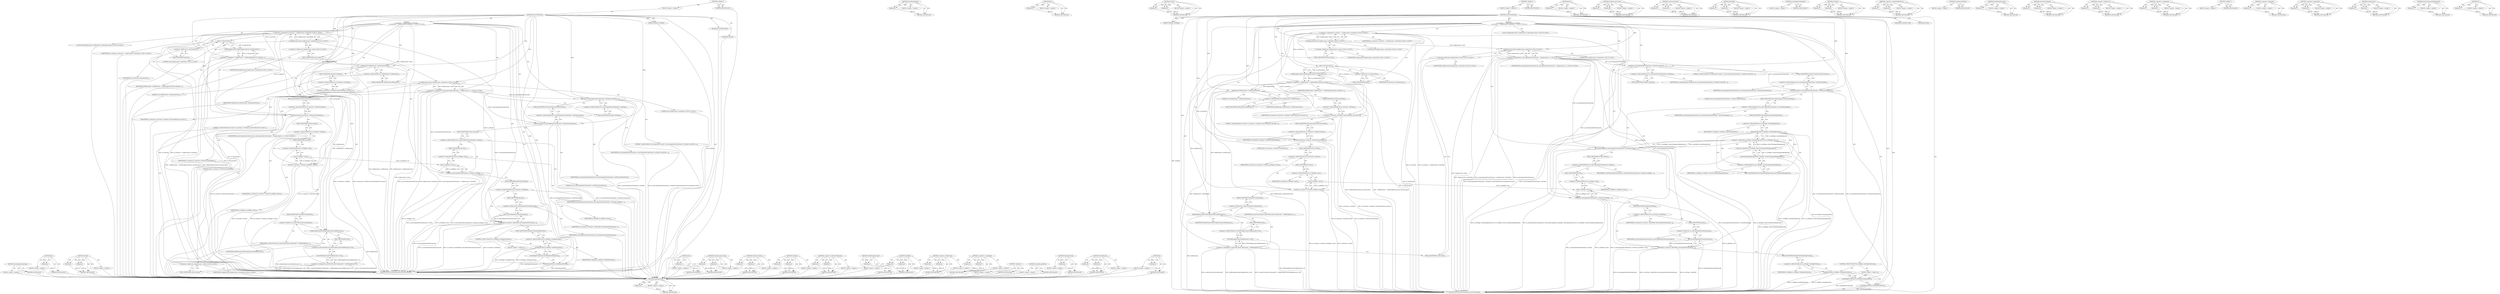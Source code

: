 digraph "id" {
vulnerable_225 [label=<(METHOD,hasPageOverlay)>];
vulnerable_226 [label=<(PARAM,p1)>];
vulnerable_227 [label=<(BLOCK,&lt;empty&gt;,&lt;empty&gt;)>];
vulnerable_228 [label=<(METHOD_RETURN,ANY)>];
vulnerable_208 [label=<(METHOD,drawsBackground)>];
vulnerable_209 [label=<(PARAM,p1)>];
vulnerable_210 [label=<(BLOCK,&lt;empty&gt;,&lt;empty&gt;)>];
vulnerable_211 [label=<(METHOD_RETURN,ANY)>];
vulnerable_161 [label=<(METHOD,get)>];
vulnerable_162 [label=<(PARAM,p1)>];
vulnerable_163 [label=<(BLOCK,&lt;empty&gt;,&lt;empty&gt;)>];
vulnerable_164 [label=<(METHOD_RETURN,ANY)>];
vulnerable_185 [label=<(METHOD,setSize)>];
vulnerable_186 [label=<(PARAM,p1)>];
vulnerable_187 [label=<(PARAM,p2)>];
vulnerable_188 [label=<(BLOCK,&lt;empty&gt;,&lt;empty&gt;)>];
vulnerable_189 [label=<(METHOD_RETURN,ANY)>];
vulnerable_6 [label=<(METHOD,&lt;global&gt;)<SUB>1</SUB>>];
vulnerable_7 [label=<(BLOCK,&lt;empty&gt;,&lt;empty&gt;)<SUB>1</SUB>>];
vulnerable_8 [label=<(METHOD,LayerTreeHostQt)<SUB>1</SUB>>];
vulnerable_9 [label=<(PARAM,WebPage* webPage)<SUB>1</SUB>>];
vulnerable_10 [label="<(BLOCK,{
    m_rootLayer = GraphicsLayer::create(this)...,{
    m_rootLayer = GraphicsLayer::create(this)...)<SUB>14</SUB>>"];
vulnerable_11 [label="<(&lt;operator&gt;.assignment,m_rootLayer = GraphicsLayer::create(this))<SUB>15</SUB>>"];
vulnerable_12 [label="<(IDENTIFIER,m_rootLayer,m_rootLayer = GraphicsLayer::create(this))<SUB>15</SUB>>"];
vulnerable_13 [label="<(GraphicsLayer.create,GraphicsLayer::create(this))<SUB>15</SUB>>"];
vulnerable_14 [label="<(&lt;operator&gt;.fieldAccess,GraphicsLayer::create)<SUB>15</SUB>>"];
vulnerable_15 [label="<(IDENTIFIER,GraphicsLayer,GraphicsLayer::create(this))<SUB>15</SUB>>"];
vulnerable_16 [label=<(FIELD_IDENTIFIER,create,create)<SUB>15</SUB>>];
vulnerable_17 [label="<(LITERAL,this,GraphicsLayer::create(this))<SUB>15</SUB>>"];
vulnerable_18 [label="<(LOCAL,WebGraphicsLayer* webRootLayer: WebGraphicsLayer*)<SUB>16</SUB>>"];
vulnerable_19 [label=<(&lt;operator&gt;.assignment,* webRootLayer = toWebGraphicsLayer(m_rootLayer...)<SUB>16</SUB>>];
vulnerable_20 [label=<(IDENTIFIER,webRootLayer,* webRootLayer = toWebGraphicsLayer(m_rootLayer...)<SUB>16</SUB>>];
vulnerable_21 [label=<(toWebGraphicsLayer,toWebGraphicsLayer(m_rootLayer.get()))<SUB>16</SUB>>];
vulnerable_22 [label=<(get,m_rootLayer.get())<SUB>16</SUB>>];
vulnerable_23 [label=<(&lt;operator&gt;.fieldAccess,m_rootLayer.get)<SUB>16</SUB>>];
vulnerable_24 [label=<(IDENTIFIER,m_rootLayer,m_rootLayer.get())<SUB>16</SUB>>];
vulnerable_25 [label=<(FIELD_IDENTIFIER,get,get)<SUB>16</SUB>>];
vulnerable_26 [label=<(setRootLayer,webRootLayer-&gt;setRootLayer(true))<SUB>17</SUB>>];
vulnerable_27 [label=<(&lt;operator&gt;.indirectFieldAccess,webRootLayer-&gt;setRootLayer)<SUB>17</SUB>>];
vulnerable_28 [label=<(IDENTIFIER,webRootLayer,webRootLayer-&gt;setRootLayer(true))<SUB>17</SUB>>];
vulnerable_29 [label=<(FIELD_IDENTIFIER,setRootLayer,setRootLayer)<SUB>17</SUB>>];
vulnerable_30 [label=<(LITERAL,true,webRootLayer-&gt;setRootLayer(true))<SUB>17</SUB>>];
vulnerable_31 [label=<(setName,m_rootLayer-&gt;setName(&quot;LayerTreeHostQt root layer&quot;))<SUB>19</SUB>>];
vulnerable_32 [label=<(&lt;operator&gt;.indirectFieldAccess,m_rootLayer-&gt;setName)<SUB>19</SUB>>];
vulnerable_33 [label=<(IDENTIFIER,m_rootLayer,m_rootLayer-&gt;setName(&quot;LayerTreeHostQt root layer&quot;))<SUB>19</SUB>>];
vulnerable_34 [label=<(FIELD_IDENTIFIER,setName,setName)<SUB>19</SUB>>];
vulnerable_35 [label=<(LITERAL,&quot;LayerTreeHostQt root layer&quot;,m_rootLayer-&gt;setName(&quot;LayerTreeHostQt root layer&quot;))<SUB>19</SUB>>];
vulnerable_36 [label=<(setDrawsContent,m_rootLayer-&gt;setDrawsContent(false))<SUB>21</SUB>>];
vulnerable_37 [label=<(&lt;operator&gt;.indirectFieldAccess,m_rootLayer-&gt;setDrawsContent)<SUB>21</SUB>>];
vulnerable_38 [label=<(IDENTIFIER,m_rootLayer,m_rootLayer-&gt;setDrawsContent(false))<SUB>21</SUB>>];
vulnerable_39 [label=<(FIELD_IDENTIFIER,setDrawsContent,setDrawsContent)<SUB>21</SUB>>];
vulnerable_40 [label=<(LITERAL,false,m_rootLayer-&gt;setDrawsContent(false))<SUB>21</SUB>>];
vulnerable_41 [label=<(setSize,m_rootLayer-&gt;setSize(m_webPage-&gt;size()))<SUB>22</SUB>>];
vulnerable_42 [label=<(&lt;operator&gt;.indirectFieldAccess,m_rootLayer-&gt;setSize)<SUB>22</SUB>>];
vulnerable_43 [label=<(IDENTIFIER,m_rootLayer,m_rootLayer-&gt;setSize(m_webPage-&gt;size()))<SUB>22</SUB>>];
vulnerable_44 [label=<(FIELD_IDENTIFIER,setSize,setSize)<SUB>22</SUB>>];
vulnerable_45 [label=<(size,m_webPage-&gt;size())<SUB>22</SUB>>];
vulnerable_46 [label=<(&lt;operator&gt;.indirectFieldAccess,m_webPage-&gt;size)<SUB>22</SUB>>];
vulnerable_47 [label=<(IDENTIFIER,m_webPage,m_webPage-&gt;size())<SUB>22</SUB>>];
vulnerable_48 [label=<(FIELD_IDENTIFIER,size,size)<SUB>22</SUB>>];
vulnerable_49 [label=<(&lt;operator&gt;.assignment,m_layerTreeContext.webLayerID = toWebGraphicsLa...)<SUB>23</SUB>>];
vulnerable_50 [label=<(&lt;operator&gt;.fieldAccess,m_layerTreeContext.webLayerID)<SUB>23</SUB>>];
vulnerable_51 [label=<(IDENTIFIER,m_layerTreeContext,m_layerTreeContext.webLayerID = toWebGraphicsLa...)<SUB>23</SUB>>];
vulnerable_52 [label=<(FIELD_IDENTIFIER,webLayerID,webLayerID)<SUB>23</SUB>>];
vulnerable_53 [label=<(id,toWebGraphicsLayer(webRootLayer)-&gt;id())<SUB>23</SUB>>];
vulnerable_54 [label=<(&lt;operator&gt;.indirectFieldAccess,toWebGraphicsLayer(webRootLayer)-&gt;id)<SUB>23</SUB>>];
vulnerable_55 [label=<(toWebGraphicsLayer,toWebGraphicsLayer(webRootLayer))<SUB>23</SUB>>];
vulnerable_56 [label=<(IDENTIFIER,webRootLayer,toWebGraphicsLayer(webRootLayer))<SUB>23</SUB>>];
vulnerable_57 [label=<(FIELD_IDENTIFIER,id,id)<SUB>23</SUB>>];
vulnerable_58 [label="<(&lt;operator&gt;.assignment,m_nonCompositedContentLayer = GraphicsLayer::cr...)<SUB>25</SUB>>"];
vulnerable_59 [label="<(IDENTIFIER,m_nonCompositedContentLayer,m_nonCompositedContentLayer = GraphicsLayer::cr...)<SUB>25</SUB>>"];
vulnerable_60 [label="<(GraphicsLayer.create,GraphicsLayer::create(this))<SUB>25</SUB>>"];
vulnerable_61 [label="<(&lt;operator&gt;.fieldAccess,GraphicsLayer::create)<SUB>25</SUB>>"];
vulnerable_62 [label="<(IDENTIFIER,GraphicsLayer,GraphicsLayer::create(this))<SUB>25</SUB>>"];
vulnerable_63 [label=<(FIELD_IDENTIFIER,create,create)<SUB>25</SUB>>];
vulnerable_64 [label="<(LITERAL,this,GraphicsLayer::create(this))<SUB>25</SUB>>"];
vulnerable_65 [label=<(setName,m_nonCompositedContentLayer-&gt;setName(&quot;LayerTree...)<SUB>30</SUB>>];
vulnerable_66 [label=<(&lt;operator&gt;.indirectFieldAccess,m_nonCompositedContentLayer-&gt;setName)<SUB>30</SUB>>];
vulnerable_67 [label=<(IDENTIFIER,m_nonCompositedContentLayer,m_nonCompositedContentLayer-&gt;setName(&quot;LayerTree...)<SUB>30</SUB>>];
vulnerable_68 [label=<(FIELD_IDENTIFIER,setName,setName)<SUB>30</SUB>>];
vulnerable_69 [label=<(LITERAL,&quot;LayerTreeHostQt non-composited content&quot;,m_nonCompositedContentLayer-&gt;setName(&quot;LayerTree...)<SUB>30</SUB>>];
vulnerable_70 [label=<(setDrawsContent,m_nonCompositedContentLayer-&gt;setDrawsContent(true))<SUB>32</SUB>>];
vulnerable_71 [label=<(&lt;operator&gt;.indirectFieldAccess,m_nonCompositedContentLayer-&gt;setDrawsContent)<SUB>32</SUB>>];
vulnerable_72 [label=<(IDENTIFIER,m_nonCompositedContentLayer,m_nonCompositedContentLayer-&gt;setDrawsContent(true))<SUB>32</SUB>>];
vulnerable_73 [label=<(FIELD_IDENTIFIER,setDrawsContent,setDrawsContent)<SUB>32</SUB>>];
vulnerable_74 [label=<(LITERAL,true,m_nonCompositedContentLayer-&gt;setDrawsContent(true))<SUB>32</SUB>>];
vulnerable_75 [label=<(setContentsOpaque,m_nonCompositedContentLayer-&gt;setContentsOpaque(...)<SUB>33</SUB>>];
vulnerable_76 [label=<(&lt;operator&gt;.indirectFieldAccess,m_nonCompositedContentLayer-&gt;setContentsOpaque)<SUB>33</SUB>>];
vulnerable_77 [label=<(IDENTIFIER,m_nonCompositedContentLayer,m_nonCompositedContentLayer-&gt;setContentsOpaque(...)<SUB>33</SUB>>];
vulnerable_78 [label=<(FIELD_IDENTIFIER,setContentsOpaque,setContentsOpaque)<SUB>33</SUB>>];
vulnerable_79 [label=<(&lt;operator&gt;.logicalAnd,m_webPage-&gt;drawsBackground() &amp;&amp; !m_webPage-&gt;dra...)<SUB>33</SUB>>];
vulnerable_80 [label=<(drawsBackground,m_webPage-&gt;drawsBackground())<SUB>33</SUB>>];
vulnerable_81 [label=<(&lt;operator&gt;.indirectFieldAccess,m_webPage-&gt;drawsBackground)<SUB>33</SUB>>];
vulnerable_82 [label=<(IDENTIFIER,m_webPage,m_webPage-&gt;drawsBackground())<SUB>33</SUB>>];
vulnerable_83 [label=<(FIELD_IDENTIFIER,drawsBackground,drawsBackground)<SUB>33</SUB>>];
vulnerable_84 [label=<(&lt;operator&gt;.logicalNot,!m_webPage-&gt;drawsTransparentBackground())<SUB>33</SUB>>];
vulnerable_85 [label=<(drawsTransparentBackground,m_webPage-&gt;drawsTransparentBackground())<SUB>33</SUB>>];
vulnerable_86 [label=<(&lt;operator&gt;.indirectFieldAccess,m_webPage-&gt;drawsTransparentBackground)<SUB>33</SUB>>];
vulnerable_87 [label=<(IDENTIFIER,m_webPage,m_webPage-&gt;drawsTransparentBackground())<SUB>33</SUB>>];
vulnerable_88 [label=<(FIELD_IDENTIFIER,drawsTransparentBackground,drawsTransparentBackground)<SUB>33</SUB>>];
vulnerable_89 [label=<(setSize,m_nonCompositedContentLayer-&gt;setSize(m_webPage-...)<SUB>34</SUB>>];
vulnerable_90 [label=<(&lt;operator&gt;.indirectFieldAccess,m_nonCompositedContentLayer-&gt;setSize)<SUB>34</SUB>>];
vulnerable_91 [label=<(IDENTIFIER,m_nonCompositedContentLayer,m_nonCompositedContentLayer-&gt;setSize(m_webPage-...)<SUB>34</SUB>>];
vulnerable_92 [label=<(FIELD_IDENTIFIER,setSize,setSize)<SUB>34</SUB>>];
vulnerable_93 [label=<(size,m_webPage-&gt;size())<SUB>34</SUB>>];
vulnerable_94 [label=<(&lt;operator&gt;.indirectFieldAccess,m_webPage-&gt;size)<SUB>34</SUB>>];
vulnerable_95 [label=<(IDENTIFIER,m_webPage,m_webPage-&gt;size())<SUB>34</SUB>>];
vulnerable_96 [label=<(FIELD_IDENTIFIER,size,size)<SUB>34</SUB>>];
vulnerable_97 [label=<(addChild,m_rootLayer-&gt;addChild(m_nonCompositedContentLay...)<SUB>36</SUB>>];
vulnerable_98 [label=<(&lt;operator&gt;.indirectFieldAccess,m_rootLayer-&gt;addChild)<SUB>36</SUB>>];
vulnerable_99 [label=<(IDENTIFIER,m_rootLayer,m_rootLayer-&gt;addChild(m_nonCompositedContentLay...)<SUB>36</SUB>>];
vulnerable_100 [label=<(FIELD_IDENTIFIER,addChild,addChild)<SUB>36</SUB>>];
vulnerable_101 [label=<(get,m_nonCompositedContentLayer.get())<SUB>36</SUB>>];
vulnerable_102 [label=<(&lt;operator&gt;.fieldAccess,m_nonCompositedContentLayer.get)<SUB>36</SUB>>];
vulnerable_103 [label=<(IDENTIFIER,m_nonCompositedContentLayer,m_nonCompositedContentLayer.get())<SUB>36</SUB>>];
vulnerable_104 [label=<(FIELD_IDENTIFIER,get,get)<SUB>36</SUB>>];
vulnerable_105 [label=<(CONTROL_STRUCTURE,IF,if (m_webPage-&gt;hasPageOverlay()))<SUB>38</SUB>>];
vulnerable_106 [label=<(hasPageOverlay,m_webPage-&gt;hasPageOverlay())<SUB>38</SUB>>];
vulnerable_107 [label=<(&lt;operator&gt;.indirectFieldAccess,m_webPage-&gt;hasPageOverlay)<SUB>38</SUB>>];
vulnerable_108 [label=<(IDENTIFIER,m_webPage,m_webPage-&gt;hasPageOverlay())<SUB>38</SUB>>];
vulnerable_109 [label=<(FIELD_IDENTIFIER,hasPageOverlay,hasPageOverlay)<SUB>38</SUB>>];
vulnerable_110 [label=<(BLOCK,&lt;empty&gt;,&lt;empty&gt;)<SUB>39</SUB>>];
vulnerable_111 [label=<(createPageOverlayLayer,createPageOverlayLayer())<SUB>39</SUB>>];
vulnerable_112 [label=<(scheduleLayerFlush,scheduleLayerFlush())<SUB>41</SUB>>];
vulnerable_113 [label=<(MODIFIER,CONSTRUCTOR)>];
vulnerable_114 [label=<(MODIFIER,PUBLIC)>];
vulnerable_115 [label=<(METHOD_RETURN,LayerTreeHostQt.LayerTreeHostQt)<SUB>1</SUB>>];
vulnerable_117 [label=<(METHOD_RETURN,ANY)<SUB>1</SUB>>];
vulnerable_190 [label=<(METHOD,size)>];
vulnerable_191 [label=<(PARAM,p1)>];
vulnerable_192 [label=<(BLOCK,&lt;empty&gt;,&lt;empty&gt;)>];
vulnerable_193 [label=<(METHOD_RETURN,ANY)>];
vulnerable_147 [label=<(METHOD,GraphicsLayer.create)>];
vulnerable_148 [label=<(PARAM,p1)>];
vulnerable_149 [label=<(PARAM,p2)>];
vulnerable_150 [label=<(BLOCK,&lt;empty&gt;,&lt;empty&gt;)>];
vulnerable_151 [label=<(METHOD_RETURN,ANY)>];
vulnerable_180 [label=<(METHOD,setDrawsContent)>];
vulnerable_181 [label=<(PARAM,p1)>];
vulnerable_182 [label=<(PARAM,p2)>];
vulnerable_183 [label=<(BLOCK,&lt;empty&gt;,&lt;empty&gt;)>];
vulnerable_184 [label=<(METHOD_RETURN,ANY)>];
vulnerable_220 [label=<(METHOD,addChild)>];
vulnerable_221 [label=<(PARAM,p1)>];
vulnerable_222 [label=<(PARAM,p2)>];
vulnerable_223 [label=<(BLOCK,&lt;empty&gt;,&lt;empty&gt;)>];
vulnerable_224 [label=<(METHOD_RETURN,ANY)>];
vulnerable_229 [label=<(METHOD,createPageOverlayLayer)>];
vulnerable_230 [label=<(BLOCK,&lt;empty&gt;,&lt;empty&gt;)>];
vulnerable_231 [label=<(METHOD_RETURN,ANY)>];
vulnerable_175 [label=<(METHOD,setName)>];
vulnerable_176 [label=<(PARAM,p1)>];
vulnerable_177 [label=<(PARAM,p2)>];
vulnerable_178 [label=<(BLOCK,&lt;empty&gt;,&lt;empty&gt;)>];
vulnerable_179 [label=<(METHOD_RETURN,ANY)>];
vulnerable_170 [label=<(METHOD,&lt;operator&gt;.indirectFieldAccess)>];
vulnerable_171 [label=<(PARAM,p1)>];
vulnerable_172 [label=<(PARAM,p2)>];
vulnerable_173 [label=<(BLOCK,&lt;empty&gt;,&lt;empty&gt;)>];
vulnerable_174 [label=<(METHOD_RETURN,ANY)>];
vulnerable_232 [label=<(METHOD,scheduleLayerFlush)>];
vulnerable_233 [label=<(BLOCK,&lt;empty&gt;,&lt;empty&gt;)>];
vulnerable_234 [label=<(METHOD_RETURN,ANY)>];
vulnerable_157 [label=<(METHOD,toWebGraphicsLayer)>];
vulnerable_158 [label=<(PARAM,p1)>];
vulnerable_159 [label=<(BLOCK,&lt;empty&gt;,&lt;empty&gt;)>];
vulnerable_160 [label=<(METHOD_RETURN,ANY)>];
vulnerable_198 [label=<(METHOD,setContentsOpaque)>];
vulnerable_199 [label=<(PARAM,p1)>];
vulnerable_200 [label=<(PARAM,p2)>];
vulnerable_201 [label=<(BLOCK,&lt;empty&gt;,&lt;empty&gt;)>];
vulnerable_202 [label=<(METHOD_RETURN,ANY)>];
vulnerable_152 [label=<(METHOD,&lt;operator&gt;.fieldAccess)>];
vulnerable_153 [label=<(PARAM,p1)>];
vulnerable_154 [label=<(PARAM,p2)>];
vulnerable_155 [label=<(BLOCK,&lt;empty&gt;,&lt;empty&gt;)>];
vulnerable_156 [label=<(METHOD_RETURN,ANY)>];
vulnerable_142 [label=<(METHOD,&lt;operator&gt;.assignment)>];
vulnerable_143 [label=<(PARAM,p1)>];
vulnerable_144 [label=<(PARAM,p2)>];
vulnerable_145 [label=<(BLOCK,&lt;empty&gt;,&lt;empty&gt;)>];
vulnerable_146 [label=<(METHOD_RETURN,ANY)>];
vulnerable_136 [label=<(METHOD,&lt;global&gt;)<SUB>1</SUB>>];
vulnerable_137 [label=<(BLOCK,&lt;empty&gt;,&lt;empty&gt;)>];
vulnerable_138 [label=<(METHOD_RETURN,ANY)>];
vulnerable_212 [label=<(METHOD,&lt;operator&gt;.logicalNot)>];
vulnerable_213 [label=<(PARAM,p1)>];
vulnerable_214 [label=<(BLOCK,&lt;empty&gt;,&lt;empty&gt;)>];
vulnerable_215 [label=<(METHOD_RETURN,ANY)>];
vulnerable_203 [label=<(METHOD,&lt;operator&gt;.logicalAnd)>];
vulnerable_204 [label=<(PARAM,p1)>];
vulnerable_205 [label=<(PARAM,p2)>];
vulnerable_206 [label=<(BLOCK,&lt;empty&gt;,&lt;empty&gt;)>];
vulnerable_207 [label=<(METHOD_RETURN,ANY)>];
vulnerable_165 [label=<(METHOD,setRootLayer)>];
vulnerable_166 [label=<(PARAM,p1)>];
vulnerable_167 [label=<(PARAM,p2)>];
vulnerable_168 [label=<(BLOCK,&lt;empty&gt;,&lt;empty&gt;)>];
vulnerable_169 [label=<(METHOD_RETURN,ANY)>];
vulnerable_216 [label=<(METHOD,drawsTransparentBackground)>];
vulnerable_217 [label=<(PARAM,p1)>];
vulnerable_218 [label=<(BLOCK,&lt;empty&gt;,&lt;empty&gt;)>];
vulnerable_219 [label=<(METHOD_RETURN,ANY)>];
vulnerable_194 [label=<(METHOD,id)>];
vulnerable_195 [label=<(PARAM,p1)>];
vulnerable_196 [label=<(BLOCK,&lt;empty&gt;,&lt;empty&gt;)>];
vulnerable_197 [label=<(METHOD_RETURN,ANY)>];
fixed_193 [label=<(METHOD,createPageOverlayLayer)>];
fixed_194 [label=<(BLOCK,&lt;empty&gt;,&lt;empty&gt;)>];
fixed_195 [label=<(METHOD_RETURN,ANY)>];
fixed_147 [label=<(METHOD,get)>];
fixed_148 [label=<(PARAM,p1)>];
fixed_149 [label=<(BLOCK,&lt;empty&gt;,&lt;empty&gt;)>];
fixed_150 [label=<(METHOD_RETURN,ANY)>];
fixed_171 [label=<(METHOD,setSize)>];
fixed_172 [label=<(PARAM,p1)>];
fixed_173 [label=<(PARAM,p2)>];
fixed_174 [label=<(BLOCK,&lt;empty&gt;,&lt;empty&gt;)>];
fixed_175 [label=<(METHOD_RETURN,ANY)>];
fixed_6 [label=<(METHOD,&lt;global&gt;)<SUB>1</SUB>>];
fixed_7 [label=<(BLOCK,&lt;empty&gt;,&lt;empty&gt;)<SUB>1</SUB>>];
fixed_8 [label=<(METHOD,LayerTreeHostQt)<SUB>1</SUB>>];
fixed_9 [label=<(PARAM,WebPage* webPage)<SUB>1</SUB>>];
fixed_10 [label="<(BLOCK,{
    m_rootLayer = GraphicsLayer::create(this)...,{
    m_rootLayer = GraphicsLayer::create(this)...)<SUB>14</SUB>>"];
fixed_11 [label="<(&lt;operator&gt;.assignment,m_rootLayer = GraphicsLayer::create(this))<SUB>15</SUB>>"];
fixed_12 [label="<(IDENTIFIER,m_rootLayer,m_rootLayer = GraphicsLayer::create(this))<SUB>15</SUB>>"];
fixed_13 [label="<(GraphicsLayer.create,GraphicsLayer::create(this))<SUB>15</SUB>>"];
fixed_14 [label="<(&lt;operator&gt;.fieldAccess,GraphicsLayer::create)<SUB>15</SUB>>"];
fixed_15 [label="<(IDENTIFIER,GraphicsLayer,GraphicsLayer::create(this))<SUB>15</SUB>>"];
fixed_16 [label=<(FIELD_IDENTIFIER,create,create)<SUB>15</SUB>>];
fixed_17 [label="<(LITERAL,this,GraphicsLayer::create(this))<SUB>15</SUB>>"];
fixed_18 [label="<(LOCAL,WebGraphicsLayer* webRootLayer: WebGraphicsLayer*)<SUB>16</SUB>>"];
fixed_19 [label=<(&lt;operator&gt;.assignment,* webRootLayer = toWebGraphicsLayer(m_rootLayer...)<SUB>16</SUB>>];
fixed_20 [label=<(IDENTIFIER,webRootLayer,* webRootLayer = toWebGraphicsLayer(m_rootLayer...)<SUB>16</SUB>>];
fixed_21 [label=<(toWebGraphicsLayer,toWebGraphicsLayer(m_rootLayer.get()))<SUB>16</SUB>>];
fixed_22 [label=<(get,m_rootLayer.get())<SUB>16</SUB>>];
fixed_23 [label=<(&lt;operator&gt;.fieldAccess,m_rootLayer.get)<SUB>16</SUB>>];
fixed_24 [label=<(IDENTIFIER,m_rootLayer,m_rootLayer.get())<SUB>16</SUB>>];
fixed_25 [label=<(FIELD_IDENTIFIER,get,get)<SUB>16</SUB>>];
fixed_26 [label=<(setRootLayer,webRootLayer-&gt;setRootLayer(true))<SUB>17</SUB>>];
fixed_27 [label=<(&lt;operator&gt;.indirectFieldAccess,webRootLayer-&gt;setRootLayer)<SUB>17</SUB>>];
fixed_28 [label=<(IDENTIFIER,webRootLayer,webRootLayer-&gt;setRootLayer(true))<SUB>17</SUB>>];
fixed_29 [label=<(FIELD_IDENTIFIER,setRootLayer,setRootLayer)<SUB>17</SUB>>];
fixed_30 [label=<(LITERAL,true,webRootLayer-&gt;setRootLayer(true))<SUB>17</SUB>>];
fixed_31 [label=<(setName,m_rootLayer-&gt;setName(&quot;LayerTreeHostQt root layer&quot;))<SUB>19</SUB>>];
fixed_32 [label=<(&lt;operator&gt;.indirectFieldAccess,m_rootLayer-&gt;setName)<SUB>19</SUB>>];
fixed_33 [label=<(IDENTIFIER,m_rootLayer,m_rootLayer-&gt;setName(&quot;LayerTreeHostQt root layer&quot;))<SUB>19</SUB>>];
fixed_34 [label=<(FIELD_IDENTIFIER,setName,setName)<SUB>19</SUB>>];
fixed_35 [label=<(LITERAL,&quot;LayerTreeHostQt root layer&quot;,m_rootLayer-&gt;setName(&quot;LayerTreeHostQt root layer&quot;))<SUB>19</SUB>>];
fixed_36 [label=<(setDrawsContent,m_rootLayer-&gt;setDrawsContent(false))<SUB>21</SUB>>];
fixed_37 [label=<(&lt;operator&gt;.indirectFieldAccess,m_rootLayer-&gt;setDrawsContent)<SUB>21</SUB>>];
fixed_38 [label=<(IDENTIFIER,m_rootLayer,m_rootLayer-&gt;setDrawsContent(false))<SUB>21</SUB>>];
fixed_39 [label=<(FIELD_IDENTIFIER,setDrawsContent,setDrawsContent)<SUB>21</SUB>>];
fixed_40 [label=<(LITERAL,false,m_rootLayer-&gt;setDrawsContent(false))<SUB>21</SUB>>];
fixed_41 [label=<(setSize,m_rootLayer-&gt;setSize(m_webPage-&gt;size()))<SUB>22</SUB>>];
fixed_42 [label=<(&lt;operator&gt;.indirectFieldAccess,m_rootLayer-&gt;setSize)<SUB>22</SUB>>];
fixed_43 [label=<(IDENTIFIER,m_rootLayer,m_rootLayer-&gt;setSize(m_webPage-&gt;size()))<SUB>22</SUB>>];
fixed_44 [label=<(FIELD_IDENTIFIER,setSize,setSize)<SUB>22</SUB>>];
fixed_45 [label=<(size,m_webPage-&gt;size())<SUB>22</SUB>>];
fixed_46 [label=<(&lt;operator&gt;.indirectFieldAccess,m_webPage-&gt;size)<SUB>22</SUB>>];
fixed_47 [label=<(IDENTIFIER,m_webPage,m_webPage-&gt;size())<SUB>22</SUB>>];
fixed_48 [label=<(FIELD_IDENTIFIER,size,size)<SUB>22</SUB>>];
fixed_49 [label=<(&lt;operator&gt;.assignment,m_layerTreeContext.webLayerID = toWebGraphicsLa...)<SUB>23</SUB>>];
fixed_50 [label=<(&lt;operator&gt;.fieldAccess,m_layerTreeContext.webLayerID)<SUB>23</SUB>>];
fixed_51 [label=<(IDENTIFIER,m_layerTreeContext,m_layerTreeContext.webLayerID = toWebGraphicsLa...)<SUB>23</SUB>>];
fixed_52 [label=<(FIELD_IDENTIFIER,webLayerID,webLayerID)<SUB>23</SUB>>];
fixed_53 [label=<(id,toWebGraphicsLayer(webRootLayer)-&gt;id())<SUB>23</SUB>>];
fixed_54 [label=<(&lt;operator&gt;.indirectFieldAccess,toWebGraphicsLayer(webRootLayer)-&gt;id)<SUB>23</SUB>>];
fixed_55 [label=<(toWebGraphicsLayer,toWebGraphicsLayer(webRootLayer))<SUB>23</SUB>>];
fixed_56 [label=<(IDENTIFIER,webRootLayer,toWebGraphicsLayer(webRootLayer))<SUB>23</SUB>>];
fixed_57 [label=<(FIELD_IDENTIFIER,id,id)<SUB>23</SUB>>];
fixed_58 [label="<(&lt;operator&gt;.assignment,m_nonCompositedContentLayer = GraphicsLayer::cr...)<SUB>25</SUB>>"];
fixed_59 [label="<(IDENTIFIER,m_nonCompositedContentLayer,m_nonCompositedContentLayer = GraphicsLayer::cr...)<SUB>25</SUB>>"];
fixed_60 [label="<(GraphicsLayer.create,GraphicsLayer::create(this))<SUB>25</SUB>>"];
fixed_61 [label="<(&lt;operator&gt;.fieldAccess,GraphicsLayer::create)<SUB>25</SUB>>"];
fixed_62 [label="<(IDENTIFIER,GraphicsLayer,GraphicsLayer::create(this))<SUB>25</SUB>>"];
fixed_63 [label=<(FIELD_IDENTIFIER,create,create)<SUB>25</SUB>>];
fixed_64 [label="<(LITERAL,this,GraphicsLayer::create(this))<SUB>25</SUB>>"];
fixed_65 [label=<(setName,m_nonCompositedContentLayer-&gt;setName(&quot;LayerTree...)<SUB>30</SUB>>];
fixed_66 [label=<(&lt;operator&gt;.indirectFieldAccess,m_nonCompositedContentLayer-&gt;setName)<SUB>30</SUB>>];
fixed_67 [label=<(IDENTIFIER,m_nonCompositedContentLayer,m_nonCompositedContentLayer-&gt;setName(&quot;LayerTree...)<SUB>30</SUB>>];
fixed_68 [label=<(FIELD_IDENTIFIER,setName,setName)<SUB>30</SUB>>];
fixed_69 [label=<(LITERAL,&quot;LayerTreeHostQt non-composited content&quot;,m_nonCompositedContentLayer-&gt;setName(&quot;LayerTree...)<SUB>30</SUB>>];
fixed_70 [label=<(setDrawsContent,m_nonCompositedContentLayer-&gt;setDrawsContent(true))<SUB>32</SUB>>];
fixed_71 [label=<(&lt;operator&gt;.indirectFieldAccess,m_nonCompositedContentLayer-&gt;setDrawsContent)<SUB>32</SUB>>];
fixed_72 [label=<(IDENTIFIER,m_nonCompositedContentLayer,m_nonCompositedContentLayer-&gt;setDrawsContent(true))<SUB>32</SUB>>];
fixed_73 [label=<(FIELD_IDENTIFIER,setDrawsContent,setDrawsContent)<SUB>32</SUB>>];
fixed_74 [label=<(LITERAL,true,m_nonCompositedContentLayer-&gt;setDrawsContent(true))<SUB>32</SUB>>];
fixed_75 [label=<(setSize,m_nonCompositedContentLayer-&gt;setSize(m_webPage-...)<SUB>33</SUB>>];
fixed_76 [label=<(&lt;operator&gt;.indirectFieldAccess,m_nonCompositedContentLayer-&gt;setSize)<SUB>33</SUB>>];
fixed_77 [label=<(IDENTIFIER,m_nonCompositedContentLayer,m_nonCompositedContentLayer-&gt;setSize(m_webPage-...)<SUB>33</SUB>>];
fixed_78 [label=<(FIELD_IDENTIFIER,setSize,setSize)<SUB>33</SUB>>];
fixed_79 [label=<(size,m_webPage-&gt;size())<SUB>33</SUB>>];
fixed_80 [label=<(&lt;operator&gt;.indirectFieldAccess,m_webPage-&gt;size)<SUB>33</SUB>>];
fixed_81 [label=<(IDENTIFIER,m_webPage,m_webPage-&gt;size())<SUB>33</SUB>>];
fixed_82 [label=<(FIELD_IDENTIFIER,size,size)<SUB>33</SUB>>];
fixed_83 [label=<(addChild,m_rootLayer-&gt;addChild(m_nonCompositedContentLay...)<SUB>35</SUB>>];
fixed_84 [label=<(&lt;operator&gt;.indirectFieldAccess,m_rootLayer-&gt;addChild)<SUB>35</SUB>>];
fixed_85 [label=<(IDENTIFIER,m_rootLayer,m_rootLayer-&gt;addChild(m_nonCompositedContentLay...)<SUB>35</SUB>>];
fixed_86 [label=<(FIELD_IDENTIFIER,addChild,addChild)<SUB>35</SUB>>];
fixed_87 [label=<(get,m_nonCompositedContentLayer.get())<SUB>35</SUB>>];
fixed_88 [label=<(&lt;operator&gt;.fieldAccess,m_nonCompositedContentLayer.get)<SUB>35</SUB>>];
fixed_89 [label=<(IDENTIFIER,m_nonCompositedContentLayer,m_nonCompositedContentLayer.get())<SUB>35</SUB>>];
fixed_90 [label=<(FIELD_IDENTIFIER,get,get)<SUB>35</SUB>>];
fixed_91 [label=<(CONTROL_STRUCTURE,IF,if (m_webPage-&gt;hasPageOverlay()))<SUB>37</SUB>>];
fixed_92 [label=<(hasPageOverlay,m_webPage-&gt;hasPageOverlay())<SUB>37</SUB>>];
fixed_93 [label=<(&lt;operator&gt;.indirectFieldAccess,m_webPage-&gt;hasPageOverlay)<SUB>37</SUB>>];
fixed_94 [label=<(IDENTIFIER,m_webPage,m_webPage-&gt;hasPageOverlay())<SUB>37</SUB>>];
fixed_95 [label=<(FIELD_IDENTIFIER,hasPageOverlay,hasPageOverlay)<SUB>37</SUB>>];
fixed_96 [label=<(BLOCK,&lt;empty&gt;,&lt;empty&gt;)<SUB>38</SUB>>];
fixed_97 [label=<(createPageOverlayLayer,createPageOverlayLayer())<SUB>38</SUB>>];
fixed_98 [label=<(scheduleLayerFlush,scheduleLayerFlush())<SUB>40</SUB>>];
fixed_99 [label=<(MODIFIER,CONSTRUCTOR)>];
fixed_100 [label=<(MODIFIER,PUBLIC)>];
fixed_101 [label=<(METHOD_RETURN,LayerTreeHostQt.LayerTreeHostQt)<SUB>1</SUB>>];
fixed_103 [label=<(METHOD_RETURN,ANY)<SUB>1</SUB>>];
fixed_176 [label=<(METHOD,size)>];
fixed_177 [label=<(PARAM,p1)>];
fixed_178 [label=<(BLOCK,&lt;empty&gt;,&lt;empty&gt;)>];
fixed_179 [label=<(METHOD_RETURN,ANY)>];
fixed_133 [label=<(METHOD,GraphicsLayer.create)>];
fixed_134 [label=<(PARAM,p1)>];
fixed_135 [label=<(PARAM,p2)>];
fixed_136 [label=<(BLOCK,&lt;empty&gt;,&lt;empty&gt;)>];
fixed_137 [label=<(METHOD_RETURN,ANY)>];
fixed_166 [label=<(METHOD,setDrawsContent)>];
fixed_167 [label=<(PARAM,p1)>];
fixed_168 [label=<(PARAM,p2)>];
fixed_169 [label=<(BLOCK,&lt;empty&gt;,&lt;empty&gt;)>];
fixed_170 [label=<(METHOD_RETURN,ANY)>];
fixed_161 [label=<(METHOD,setName)>];
fixed_162 [label=<(PARAM,p1)>];
fixed_163 [label=<(PARAM,p2)>];
fixed_164 [label=<(BLOCK,&lt;empty&gt;,&lt;empty&gt;)>];
fixed_165 [label=<(METHOD_RETURN,ANY)>];
fixed_156 [label=<(METHOD,&lt;operator&gt;.indirectFieldAccess)>];
fixed_157 [label=<(PARAM,p1)>];
fixed_158 [label=<(PARAM,p2)>];
fixed_159 [label=<(BLOCK,&lt;empty&gt;,&lt;empty&gt;)>];
fixed_160 [label=<(METHOD_RETURN,ANY)>];
fixed_143 [label=<(METHOD,toWebGraphicsLayer)>];
fixed_144 [label=<(PARAM,p1)>];
fixed_145 [label=<(BLOCK,&lt;empty&gt;,&lt;empty&gt;)>];
fixed_146 [label=<(METHOD_RETURN,ANY)>];
fixed_184 [label=<(METHOD,addChild)>];
fixed_185 [label=<(PARAM,p1)>];
fixed_186 [label=<(PARAM,p2)>];
fixed_187 [label=<(BLOCK,&lt;empty&gt;,&lt;empty&gt;)>];
fixed_188 [label=<(METHOD_RETURN,ANY)>];
fixed_138 [label=<(METHOD,&lt;operator&gt;.fieldAccess)>];
fixed_139 [label=<(PARAM,p1)>];
fixed_140 [label=<(PARAM,p2)>];
fixed_141 [label=<(BLOCK,&lt;empty&gt;,&lt;empty&gt;)>];
fixed_142 [label=<(METHOD_RETURN,ANY)>];
fixed_128 [label=<(METHOD,&lt;operator&gt;.assignment)>];
fixed_129 [label=<(PARAM,p1)>];
fixed_130 [label=<(PARAM,p2)>];
fixed_131 [label=<(BLOCK,&lt;empty&gt;,&lt;empty&gt;)>];
fixed_132 [label=<(METHOD_RETURN,ANY)>];
fixed_122 [label=<(METHOD,&lt;global&gt;)<SUB>1</SUB>>];
fixed_123 [label=<(BLOCK,&lt;empty&gt;,&lt;empty&gt;)>];
fixed_124 [label=<(METHOD_RETURN,ANY)>];
fixed_196 [label=<(METHOD,scheduleLayerFlush)>];
fixed_197 [label=<(BLOCK,&lt;empty&gt;,&lt;empty&gt;)>];
fixed_198 [label=<(METHOD_RETURN,ANY)>];
fixed_189 [label=<(METHOD,hasPageOverlay)>];
fixed_190 [label=<(PARAM,p1)>];
fixed_191 [label=<(BLOCK,&lt;empty&gt;,&lt;empty&gt;)>];
fixed_192 [label=<(METHOD_RETURN,ANY)>];
fixed_151 [label=<(METHOD,setRootLayer)>];
fixed_152 [label=<(PARAM,p1)>];
fixed_153 [label=<(PARAM,p2)>];
fixed_154 [label=<(BLOCK,&lt;empty&gt;,&lt;empty&gt;)>];
fixed_155 [label=<(METHOD_RETURN,ANY)>];
fixed_180 [label=<(METHOD,id)>];
fixed_181 [label=<(PARAM,p1)>];
fixed_182 [label=<(BLOCK,&lt;empty&gt;,&lt;empty&gt;)>];
fixed_183 [label=<(METHOD_RETURN,ANY)>];
vulnerable_225 -> vulnerable_226  [key=0, label="AST: "];
vulnerable_225 -> vulnerable_226  [key=1, label="DDG: "];
vulnerable_225 -> vulnerable_227  [key=0, label="AST: "];
vulnerable_225 -> vulnerable_228  [key=0, label="AST: "];
vulnerable_225 -> vulnerable_228  [key=1, label="CFG: "];
vulnerable_226 -> vulnerable_228  [key=0, label="DDG: p1"];
vulnerable_208 -> vulnerable_209  [key=0, label="AST: "];
vulnerable_208 -> vulnerable_209  [key=1, label="DDG: "];
vulnerable_208 -> vulnerable_210  [key=0, label="AST: "];
vulnerable_208 -> vulnerable_211  [key=0, label="AST: "];
vulnerable_208 -> vulnerable_211  [key=1, label="CFG: "];
vulnerable_209 -> vulnerable_211  [key=0, label="DDG: p1"];
vulnerable_161 -> vulnerable_162  [key=0, label="AST: "];
vulnerable_161 -> vulnerable_162  [key=1, label="DDG: "];
vulnerable_161 -> vulnerable_163  [key=0, label="AST: "];
vulnerable_161 -> vulnerable_164  [key=0, label="AST: "];
vulnerable_161 -> vulnerable_164  [key=1, label="CFG: "];
vulnerable_162 -> vulnerable_164  [key=0, label="DDG: p1"];
vulnerable_185 -> vulnerable_186  [key=0, label="AST: "];
vulnerable_185 -> vulnerable_186  [key=1, label="DDG: "];
vulnerable_185 -> vulnerable_188  [key=0, label="AST: "];
vulnerable_185 -> vulnerable_187  [key=0, label="AST: "];
vulnerable_185 -> vulnerable_187  [key=1, label="DDG: "];
vulnerable_185 -> vulnerable_189  [key=0, label="AST: "];
vulnerable_185 -> vulnerable_189  [key=1, label="CFG: "];
vulnerable_186 -> vulnerable_189  [key=0, label="DDG: p1"];
vulnerable_187 -> vulnerable_189  [key=0, label="DDG: p2"];
vulnerable_6 -> vulnerable_7  [key=0, label="AST: "];
vulnerable_6 -> vulnerable_117  [key=0, label="AST: "];
vulnerable_6 -> vulnerable_117  [key=1, label="CFG: "];
vulnerable_7 -> vulnerable_8  [key=0, label="AST: "];
vulnerable_8 -> vulnerable_9  [key=0, label="AST: "];
vulnerable_8 -> vulnerable_9  [key=1, label="DDG: "];
vulnerable_8 -> vulnerable_10  [key=0, label="AST: "];
vulnerable_8 -> vulnerable_113  [key=0, label="AST: "];
vulnerable_8 -> vulnerable_114  [key=0, label="AST: "];
vulnerable_8 -> vulnerable_115  [key=0, label="AST: "];
vulnerable_8 -> vulnerable_16  [key=0, label="CFG: "];
vulnerable_8 -> vulnerable_112  [key=0, label="DDG: "];
vulnerable_8 -> vulnerable_26  [key=0, label="DDG: "];
vulnerable_8 -> vulnerable_31  [key=0, label="DDG: "];
vulnerable_8 -> vulnerable_36  [key=0, label="DDG: "];
vulnerable_8 -> vulnerable_65  [key=0, label="DDG: "];
vulnerable_8 -> vulnerable_70  [key=0, label="DDG: "];
vulnerable_8 -> vulnerable_13  [key=0, label="DDG: "];
vulnerable_8 -> vulnerable_60  [key=0, label="DDG: "];
vulnerable_8 -> vulnerable_111  [key=0, label="DDG: "];
vulnerable_8 -> vulnerable_55  [key=0, label="DDG: "];
vulnerable_9 -> vulnerable_115  [key=0, label="DDG: webPage"];
vulnerable_10 -> vulnerable_11  [key=0, label="AST: "];
vulnerable_10 -> vulnerable_18  [key=0, label="AST: "];
vulnerable_10 -> vulnerable_19  [key=0, label="AST: "];
vulnerable_10 -> vulnerable_26  [key=0, label="AST: "];
vulnerable_10 -> vulnerable_31  [key=0, label="AST: "];
vulnerable_10 -> vulnerable_36  [key=0, label="AST: "];
vulnerable_10 -> vulnerable_41  [key=0, label="AST: "];
vulnerable_10 -> vulnerable_49  [key=0, label="AST: "];
vulnerable_10 -> vulnerable_58  [key=0, label="AST: "];
vulnerable_10 -> vulnerable_65  [key=0, label="AST: "];
vulnerable_10 -> vulnerable_70  [key=0, label="AST: "];
vulnerable_10 -> vulnerable_75  [key=0, label="AST: "];
vulnerable_10 -> vulnerable_89  [key=0, label="AST: "];
vulnerable_10 -> vulnerable_97  [key=0, label="AST: "];
vulnerable_10 -> vulnerable_105  [key=0, label="AST: "];
vulnerable_10 -> vulnerable_112  [key=0, label="AST: "];
vulnerable_11 -> vulnerable_12  [key=0, label="AST: "];
vulnerable_11 -> vulnerable_13  [key=0, label="AST: "];
vulnerable_11 -> vulnerable_25  [key=0, label="CFG: "];
vulnerable_11 -> vulnerable_115  [key=0, label="DDG: m_rootLayer"];
vulnerable_11 -> vulnerable_115  [key=1, label="DDG: m_rootLayer = GraphicsLayer::create(this)"];
vulnerable_11 -> vulnerable_31  [key=0, label="DDG: m_rootLayer"];
vulnerable_11 -> vulnerable_36  [key=0, label="DDG: m_rootLayer"];
vulnerable_11 -> vulnerable_41  [key=0, label="DDG: m_rootLayer"];
vulnerable_11 -> vulnerable_97  [key=0, label="DDG: m_rootLayer"];
vulnerable_11 -> vulnerable_22  [key=0, label="DDG: m_rootLayer"];
vulnerable_13 -> vulnerable_14  [key=0, label="AST: "];
vulnerable_13 -> vulnerable_17  [key=0, label="AST: "];
vulnerable_13 -> vulnerable_11  [key=0, label="CFG: "];
vulnerable_13 -> vulnerable_11  [key=1, label="DDG: GraphicsLayer::create"];
vulnerable_13 -> vulnerable_11  [key=2, label="DDG: this"];
vulnerable_13 -> vulnerable_60  [key=0, label="DDG: GraphicsLayer::create"];
vulnerable_14 -> vulnerable_15  [key=0, label="AST: "];
vulnerable_14 -> vulnerable_16  [key=0, label="AST: "];
vulnerable_14 -> vulnerable_13  [key=0, label="CFG: "];
vulnerable_16 -> vulnerable_14  [key=0, label="CFG: "];
vulnerable_19 -> vulnerable_20  [key=0, label="AST: "];
vulnerable_19 -> vulnerable_21  [key=0, label="AST: "];
vulnerable_19 -> vulnerable_29  [key=0, label="CFG: "];
vulnerable_19 -> vulnerable_115  [key=0, label="DDG: toWebGraphicsLayer(m_rootLayer.get())"];
vulnerable_19 -> vulnerable_115  [key=1, label="DDG: * webRootLayer = toWebGraphicsLayer(m_rootLayer.get())"];
vulnerable_19 -> vulnerable_26  [key=0, label="DDG: webRootLayer"];
vulnerable_19 -> vulnerable_55  [key=0, label="DDG: webRootLayer"];
vulnerable_21 -> vulnerable_22  [key=0, label="AST: "];
vulnerable_21 -> vulnerable_19  [key=0, label="CFG: "];
vulnerable_21 -> vulnerable_19  [key=1, label="DDG: m_rootLayer.get()"];
vulnerable_21 -> vulnerable_115  [key=0, label="DDG: m_rootLayer.get()"];
vulnerable_22 -> vulnerable_23  [key=0, label="AST: "];
vulnerable_22 -> vulnerable_21  [key=0, label="CFG: "];
vulnerable_22 -> vulnerable_21  [key=1, label="DDG: m_rootLayer.get"];
vulnerable_22 -> vulnerable_115  [key=0, label="DDG: m_rootLayer.get"];
vulnerable_23 -> vulnerable_24  [key=0, label="AST: "];
vulnerable_23 -> vulnerable_25  [key=0, label="AST: "];
vulnerable_23 -> vulnerable_22  [key=0, label="CFG: "];
vulnerable_25 -> vulnerable_23  [key=0, label="CFG: "];
vulnerable_26 -> vulnerable_27  [key=0, label="AST: "];
vulnerable_26 -> vulnerable_30  [key=0, label="AST: "];
vulnerable_26 -> vulnerable_34  [key=0, label="CFG: "];
vulnerable_26 -> vulnerable_115  [key=0, label="DDG: webRootLayer-&gt;setRootLayer"];
vulnerable_26 -> vulnerable_115  [key=1, label="DDG: webRootLayer-&gt;setRootLayer(true)"];
vulnerable_26 -> vulnerable_55  [key=0, label="DDG: webRootLayer-&gt;setRootLayer"];
vulnerable_27 -> vulnerable_28  [key=0, label="AST: "];
vulnerable_27 -> vulnerable_29  [key=0, label="AST: "];
vulnerable_27 -> vulnerable_26  [key=0, label="CFG: "];
vulnerable_29 -> vulnerable_27  [key=0, label="CFG: "];
vulnerable_31 -> vulnerable_32  [key=0, label="AST: "];
vulnerable_31 -> vulnerable_35  [key=0, label="AST: "];
vulnerable_31 -> vulnerable_39  [key=0, label="CFG: "];
vulnerable_31 -> vulnerable_115  [key=0, label="DDG: m_rootLayer-&gt;setName"];
vulnerable_31 -> vulnerable_115  [key=1, label="DDG: m_rootLayer-&gt;setName(&quot;LayerTreeHostQt root layer&quot;)"];
vulnerable_32 -> vulnerable_33  [key=0, label="AST: "];
vulnerable_32 -> vulnerable_34  [key=0, label="AST: "];
vulnerable_32 -> vulnerable_31  [key=0, label="CFG: "];
vulnerable_34 -> vulnerable_32  [key=0, label="CFG: "];
vulnerable_36 -> vulnerable_37  [key=0, label="AST: "];
vulnerable_36 -> vulnerable_40  [key=0, label="AST: "];
vulnerable_36 -> vulnerable_44  [key=0, label="CFG: "];
vulnerable_36 -> vulnerable_115  [key=0, label="DDG: m_rootLayer-&gt;setDrawsContent"];
vulnerable_36 -> vulnerable_115  [key=1, label="DDG: m_rootLayer-&gt;setDrawsContent(false)"];
vulnerable_37 -> vulnerable_38  [key=0, label="AST: "];
vulnerable_37 -> vulnerable_39  [key=0, label="AST: "];
vulnerable_37 -> vulnerable_36  [key=0, label="CFG: "];
vulnerable_39 -> vulnerable_37  [key=0, label="CFG: "];
vulnerable_41 -> vulnerable_42  [key=0, label="AST: "];
vulnerable_41 -> vulnerable_45  [key=0, label="AST: "];
vulnerable_41 -> vulnerable_52  [key=0, label="CFG: "];
vulnerable_41 -> vulnerable_115  [key=0, label="DDG: m_rootLayer-&gt;setSize"];
vulnerable_41 -> vulnerable_115  [key=1, label="DDG: m_rootLayer-&gt;setSize(m_webPage-&gt;size())"];
vulnerable_42 -> vulnerable_43  [key=0, label="AST: "];
vulnerable_42 -> vulnerable_44  [key=0, label="AST: "];
vulnerable_42 -> vulnerable_48  [key=0, label="CFG: "];
vulnerable_44 -> vulnerable_42  [key=0, label="CFG: "];
vulnerable_45 -> vulnerable_46  [key=0, label="AST: "];
vulnerable_45 -> vulnerable_41  [key=0, label="CFG: "];
vulnerable_45 -> vulnerable_41  [key=1, label="DDG: m_webPage-&gt;size"];
vulnerable_45 -> vulnerable_93  [key=0, label="DDG: m_webPage-&gt;size"];
vulnerable_46 -> vulnerable_47  [key=0, label="AST: "];
vulnerable_46 -> vulnerable_48  [key=0, label="AST: "];
vulnerable_46 -> vulnerable_45  [key=0, label="CFG: "];
vulnerable_48 -> vulnerable_46  [key=0, label="CFG: "];
vulnerable_49 -> vulnerable_50  [key=0, label="AST: "];
vulnerable_49 -> vulnerable_53  [key=0, label="AST: "];
vulnerable_49 -> vulnerable_63  [key=0, label="CFG: "];
vulnerable_49 -> vulnerable_115  [key=0, label="DDG: m_layerTreeContext.webLayerID"];
vulnerable_49 -> vulnerable_115  [key=1, label="DDG: toWebGraphicsLayer(webRootLayer)-&gt;id()"];
vulnerable_49 -> vulnerable_115  [key=2, label="DDG: m_layerTreeContext.webLayerID = toWebGraphicsLayer(webRootLayer)-&gt;id()"];
vulnerable_50 -> vulnerable_51  [key=0, label="AST: "];
vulnerable_50 -> vulnerable_52  [key=0, label="AST: "];
vulnerable_50 -> vulnerable_55  [key=0, label="CFG: "];
vulnerable_52 -> vulnerable_50  [key=0, label="CFG: "];
vulnerable_53 -> vulnerable_54  [key=0, label="AST: "];
vulnerable_53 -> vulnerable_49  [key=0, label="CFG: "];
vulnerable_53 -> vulnerable_49  [key=1, label="DDG: toWebGraphicsLayer(webRootLayer)-&gt;id"];
vulnerable_53 -> vulnerable_115  [key=0, label="DDG: toWebGraphicsLayer(webRootLayer)-&gt;id"];
vulnerable_54 -> vulnerable_55  [key=0, label="AST: "];
vulnerable_54 -> vulnerable_57  [key=0, label="AST: "];
vulnerable_54 -> vulnerable_53  [key=0, label="CFG: "];
vulnerable_55 -> vulnerable_56  [key=0, label="AST: "];
vulnerable_55 -> vulnerable_57  [key=0, label="CFG: "];
vulnerable_55 -> vulnerable_115  [key=0, label="DDG: webRootLayer"];
vulnerable_57 -> vulnerable_54  [key=0, label="CFG: "];
vulnerable_58 -> vulnerable_59  [key=0, label="AST: "];
vulnerable_58 -> vulnerable_60  [key=0, label="AST: "];
vulnerable_58 -> vulnerable_68  [key=0, label="CFG: "];
vulnerable_58 -> vulnerable_115  [key=0, label="DDG: m_nonCompositedContentLayer"];
vulnerable_58 -> vulnerable_115  [key=1, label="DDG: GraphicsLayer::create(this)"];
vulnerable_58 -> vulnerable_115  [key=2, label="DDG: m_nonCompositedContentLayer = GraphicsLayer::create(this)"];
vulnerable_58 -> vulnerable_65  [key=0, label="DDG: m_nonCompositedContentLayer"];
vulnerable_58 -> vulnerable_70  [key=0, label="DDG: m_nonCompositedContentLayer"];
vulnerable_58 -> vulnerable_75  [key=0, label="DDG: m_nonCompositedContentLayer"];
vulnerable_58 -> vulnerable_89  [key=0, label="DDG: m_nonCompositedContentLayer"];
vulnerable_58 -> vulnerable_101  [key=0, label="DDG: m_nonCompositedContentLayer"];
vulnerable_60 -> vulnerable_61  [key=0, label="AST: "];
vulnerable_60 -> vulnerable_64  [key=0, label="AST: "];
vulnerable_60 -> vulnerable_58  [key=0, label="CFG: "];
vulnerable_60 -> vulnerable_58  [key=1, label="DDG: GraphicsLayer::create"];
vulnerable_60 -> vulnerable_58  [key=2, label="DDG: this"];
vulnerable_60 -> vulnerable_115  [key=0, label="DDG: GraphicsLayer::create"];
vulnerable_61 -> vulnerable_62  [key=0, label="AST: "];
vulnerable_61 -> vulnerable_63  [key=0, label="AST: "];
vulnerable_61 -> vulnerable_60  [key=0, label="CFG: "];
vulnerable_63 -> vulnerable_61  [key=0, label="CFG: "];
vulnerable_65 -> vulnerable_66  [key=0, label="AST: "];
vulnerable_65 -> vulnerable_69  [key=0, label="AST: "];
vulnerable_65 -> vulnerable_73  [key=0, label="CFG: "];
vulnerable_65 -> vulnerable_115  [key=0, label="DDG: m_nonCompositedContentLayer-&gt;setName"];
vulnerable_65 -> vulnerable_115  [key=1, label="DDG: m_nonCompositedContentLayer-&gt;setName(&quot;LayerTreeHostQt non-composited content&quot;)"];
vulnerable_66 -> vulnerable_67  [key=0, label="AST: "];
vulnerable_66 -> vulnerable_68  [key=0, label="AST: "];
vulnerable_66 -> vulnerable_65  [key=0, label="CFG: "];
vulnerable_68 -> vulnerable_66  [key=0, label="CFG: "];
vulnerable_70 -> vulnerable_71  [key=0, label="AST: "];
vulnerable_70 -> vulnerable_74  [key=0, label="AST: "];
vulnerable_70 -> vulnerable_78  [key=0, label="CFG: "];
vulnerable_70 -> vulnerable_115  [key=0, label="DDG: m_nonCompositedContentLayer-&gt;setDrawsContent"];
vulnerable_70 -> vulnerable_115  [key=1, label="DDG: m_nonCompositedContentLayer-&gt;setDrawsContent(true)"];
vulnerable_71 -> vulnerable_72  [key=0, label="AST: "];
vulnerable_71 -> vulnerable_73  [key=0, label="AST: "];
vulnerable_71 -> vulnerable_70  [key=0, label="CFG: "];
vulnerable_73 -> vulnerable_71  [key=0, label="CFG: "];
vulnerable_75 -> vulnerable_76  [key=0, label="AST: "];
vulnerable_75 -> vulnerable_79  [key=0, label="AST: "];
vulnerable_75 -> vulnerable_92  [key=0, label="CFG: "];
vulnerable_75 -> vulnerable_115  [key=0, label="DDG: m_nonCompositedContentLayer-&gt;setContentsOpaque"];
vulnerable_75 -> vulnerable_115  [key=1, label="DDG: m_webPage-&gt;drawsBackground() &amp;&amp; !m_webPage-&gt;drawsTransparentBackground()"];
vulnerable_75 -> vulnerable_115  [key=2, label="DDG: m_nonCompositedContentLayer-&gt;setContentsOpaque(m_webPage-&gt;drawsBackground() &amp;&amp; !m_webPage-&gt;drawsTransparentBackground())"];
vulnerable_76 -> vulnerable_77  [key=0, label="AST: "];
vulnerable_76 -> vulnerable_78  [key=0, label="AST: "];
vulnerable_76 -> vulnerable_83  [key=0, label="CFG: "];
vulnerable_78 -> vulnerable_76  [key=0, label="CFG: "];
vulnerable_79 -> vulnerable_80  [key=0, label="AST: "];
vulnerable_79 -> vulnerable_84  [key=0, label="AST: "];
vulnerable_79 -> vulnerable_75  [key=0, label="CFG: "];
vulnerable_79 -> vulnerable_75  [key=1, label="DDG: m_webPage-&gt;drawsBackground()"];
vulnerable_79 -> vulnerable_75  [key=2, label="DDG: !m_webPage-&gt;drawsTransparentBackground()"];
vulnerable_79 -> vulnerable_115  [key=0, label="DDG: m_webPage-&gt;drawsBackground()"];
vulnerable_79 -> vulnerable_115  [key=1, label="DDG: !m_webPage-&gt;drawsTransparentBackground()"];
vulnerable_80 -> vulnerable_81  [key=0, label="AST: "];
vulnerable_80 -> vulnerable_79  [key=0, label="CFG: "];
vulnerable_80 -> vulnerable_79  [key=1, label="DDG: m_webPage-&gt;drawsBackground"];
vulnerable_80 -> vulnerable_88  [key=0, label="CFG: "];
vulnerable_80 -> vulnerable_88  [key=1, label="CDG: "];
vulnerable_80 -> vulnerable_115  [key=0, label="DDG: m_webPage-&gt;drawsBackground"];
vulnerable_80 -> vulnerable_85  [key=0, label="CDG: "];
vulnerable_80 -> vulnerable_84  [key=0, label="CDG: "];
vulnerable_80 -> vulnerable_86  [key=0, label="CDG: "];
vulnerable_81 -> vulnerable_82  [key=0, label="AST: "];
vulnerable_81 -> vulnerable_83  [key=0, label="AST: "];
vulnerable_81 -> vulnerable_80  [key=0, label="CFG: "];
vulnerable_83 -> vulnerable_81  [key=0, label="CFG: "];
vulnerable_84 -> vulnerable_85  [key=0, label="AST: "];
vulnerable_84 -> vulnerable_79  [key=0, label="CFG: "];
vulnerable_84 -> vulnerable_79  [key=1, label="DDG: m_webPage-&gt;drawsTransparentBackground()"];
vulnerable_84 -> vulnerable_115  [key=0, label="DDG: m_webPage-&gt;drawsTransparentBackground()"];
vulnerable_85 -> vulnerable_86  [key=0, label="AST: "];
vulnerable_85 -> vulnerable_84  [key=0, label="CFG: "];
vulnerable_85 -> vulnerable_84  [key=1, label="DDG: m_webPage-&gt;drawsTransparentBackground"];
vulnerable_85 -> vulnerable_115  [key=0, label="DDG: m_webPage-&gt;drawsTransparentBackground"];
vulnerable_86 -> vulnerable_87  [key=0, label="AST: "];
vulnerable_86 -> vulnerable_88  [key=0, label="AST: "];
vulnerable_86 -> vulnerable_85  [key=0, label="CFG: "];
vulnerable_88 -> vulnerable_86  [key=0, label="CFG: "];
vulnerable_89 -> vulnerable_90  [key=0, label="AST: "];
vulnerable_89 -> vulnerable_93  [key=0, label="AST: "];
vulnerable_89 -> vulnerable_100  [key=0, label="CFG: "];
vulnerable_89 -> vulnerable_115  [key=0, label="DDG: m_nonCompositedContentLayer-&gt;setSize"];
vulnerable_89 -> vulnerable_115  [key=1, label="DDG: m_webPage-&gt;size()"];
vulnerable_89 -> vulnerable_115  [key=2, label="DDG: m_nonCompositedContentLayer-&gt;setSize(m_webPage-&gt;size())"];
vulnerable_90 -> vulnerable_91  [key=0, label="AST: "];
vulnerable_90 -> vulnerable_92  [key=0, label="AST: "];
vulnerable_90 -> vulnerable_96  [key=0, label="CFG: "];
vulnerable_92 -> vulnerable_90  [key=0, label="CFG: "];
vulnerable_93 -> vulnerable_94  [key=0, label="AST: "];
vulnerable_93 -> vulnerable_89  [key=0, label="CFG: "];
vulnerable_93 -> vulnerable_89  [key=1, label="DDG: m_webPage-&gt;size"];
vulnerable_93 -> vulnerable_115  [key=0, label="DDG: m_webPage-&gt;size"];
vulnerable_94 -> vulnerable_95  [key=0, label="AST: "];
vulnerable_94 -> vulnerable_96  [key=0, label="AST: "];
vulnerable_94 -> vulnerable_93  [key=0, label="CFG: "];
vulnerable_96 -> vulnerable_94  [key=0, label="CFG: "];
vulnerable_97 -> vulnerable_98  [key=0, label="AST: "];
vulnerable_97 -> vulnerable_101  [key=0, label="AST: "];
vulnerable_97 -> vulnerable_109  [key=0, label="CFG: "];
vulnerable_97 -> vulnerable_115  [key=0, label="DDG: m_rootLayer-&gt;addChild"];
vulnerable_97 -> vulnerable_115  [key=1, label="DDG: m_nonCompositedContentLayer.get()"];
vulnerable_97 -> vulnerable_115  [key=2, label="DDG: m_rootLayer-&gt;addChild(m_nonCompositedContentLayer.get())"];
vulnerable_98 -> vulnerable_99  [key=0, label="AST: "];
vulnerable_98 -> vulnerable_100  [key=0, label="AST: "];
vulnerable_98 -> vulnerable_104  [key=0, label="CFG: "];
vulnerable_100 -> vulnerable_98  [key=0, label="CFG: "];
vulnerable_101 -> vulnerable_102  [key=0, label="AST: "];
vulnerable_101 -> vulnerable_97  [key=0, label="CFG: "];
vulnerable_101 -> vulnerable_97  [key=1, label="DDG: m_nonCompositedContentLayer.get"];
vulnerable_101 -> vulnerable_115  [key=0, label="DDG: m_nonCompositedContentLayer.get"];
vulnerable_102 -> vulnerable_103  [key=0, label="AST: "];
vulnerable_102 -> vulnerable_104  [key=0, label="AST: "];
vulnerable_102 -> vulnerable_101  [key=0, label="CFG: "];
vulnerable_104 -> vulnerable_102  [key=0, label="CFG: "];
vulnerable_105 -> vulnerable_106  [key=0, label="AST: "];
vulnerable_105 -> vulnerable_110  [key=0, label="AST: "];
vulnerable_106 -> vulnerable_107  [key=0, label="AST: "];
vulnerable_106 -> vulnerable_111  [key=0, label="CFG: "];
vulnerable_106 -> vulnerable_111  [key=1, label="CDG: "];
vulnerable_106 -> vulnerable_112  [key=0, label="CFG: "];
vulnerable_106 -> vulnerable_115  [key=0, label="DDG: m_webPage-&gt;hasPageOverlay"];
vulnerable_106 -> vulnerable_115  [key=1, label="DDG: m_webPage-&gt;hasPageOverlay()"];
vulnerable_107 -> vulnerable_108  [key=0, label="AST: "];
vulnerable_107 -> vulnerable_109  [key=0, label="AST: "];
vulnerable_107 -> vulnerable_106  [key=0, label="CFG: "];
vulnerable_109 -> vulnerable_107  [key=0, label="CFG: "];
vulnerable_110 -> vulnerable_111  [key=0, label="AST: "];
vulnerable_111 -> vulnerable_112  [key=0, label="CFG: "];
vulnerable_111 -> vulnerable_115  [key=0, label="DDG: createPageOverlayLayer()"];
vulnerable_112 -> vulnerable_115  [key=0, label="CFG: "];
vulnerable_112 -> vulnerable_115  [key=1, label="DDG: scheduleLayerFlush()"];
vulnerable_190 -> vulnerable_191  [key=0, label="AST: "];
vulnerable_190 -> vulnerable_191  [key=1, label="DDG: "];
vulnerable_190 -> vulnerable_192  [key=0, label="AST: "];
vulnerable_190 -> vulnerable_193  [key=0, label="AST: "];
vulnerable_190 -> vulnerable_193  [key=1, label="CFG: "];
vulnerable_191 -> vulnerable_193  [key=0, label="DDG: p1"];
vulnerable_147 -> vulnerable_148  [key=0, label="AST: "];
vulnerable_147 -> vulnerable_148  [key=1, label="DDG: "];
vulnerable_147 -> vulnerable_150  [key=0, label="AST: "];
vulnerable_147 -> vulnerable_149  [key=0, label="AST: "];
vulnerable_147 -> vulnerable_149  [key=1, label="DDG: "];
vulnerable_147 -> vulnerable_151  [key=0, label="AST: "];
vulnerable_147 -> vulnerable_151  [key=1, label="CFG: "];
vulnerable_148 -> vulnerable_151  [key=0, label="DDG: p1"];
vulnerable_149 -> vulnerable_151  [key=0, label="DDG: p2"];
vulnerable_180 -> vulnerable_181  [key=0, label="AST: "];
vulnerable_180 -> vulnerable_181  [key=1, label="DDG: "];
vulnerable_180 -> vulnerable_183  [key=0, label="AST: "];
vulnerable_180 -> vulnerable_182  [key=0, label="AST: "];
vulnerable_180 -> vulnerable_182  [key=1, label="DDG: "];
vulnerable_180 -> vulnerable_184  [key=0, label="AST: "];
vulnerable_180 -> vulnerable_184  [key=1, label="CFG: "];
vulnerable_181 -> vulnerable_184  [key=0, label="DDG: p1"];
vulnerable_182 -> vulnerable_184  [key=0, label="DDG: p2"];
vulnerable_220 -> vulnerable_221  [key=0, label="AST: "];
vulnerable_220 -> vulnerable_221  [key=1, label="DDG: "];
vulnerable_220 -> vulnerable_223  [key=0, label="AST: "];
vulnerable_220 -> vulnerable_222  [key=0, label="AST: "];
vulnerable_220 -> vulnerable_222  [key=1, label="DDG: "];
vulnerable_220 -> vulnerable_224  [key=0, label="AST: "];
vulnerable_220 -> vulnerable_224  [key=1, label="CFG: "];
vulnerable_221 -> vulnerable_224  [key=0, label="DDG: p1"];
vulnerable_222 -> vulnerable_224  [key=0, label="DDG: p2"];
vulnerable_229 -> vulnerable_230  [key=0, label="AST: "];
vulnerable_229 -> vulnerable_231  [key=0, label="AST: "];
vulnerable_229 -> vulnerable_231  [key=1, label="CFG: "];
vulnerable_175 -> vulnerable_176  [key=0, label="AST: "];
vulnerable_175 -> vulnerable_176  [key=1, label="DDG: "];
vulnerable_175 -> vulnerable_178  [key=0, label="AST: "];
vulnerable_175 -> vulnerable_177  [key=0, label="AST: "];
vulnerable_175 -> vulnerable_177  [key=1, label="DDG: "];
vulnerable_175 -> vulnerable_179  [key=0, label="AST: "];
vulnerable_175 -> vulnerable_179  [key=1, label="CFG: "];
vulnerable_176 -> vulnerable_179  [key=0, label="DDG: p1"];
vulnerable_177 -> vulnerable_179  [key=0, label="DDG: p2"];
vulnerable_170 -> vulnerable_171  [key=0, label="AST: "];
vulnerable_170 -> vulnerable_171  [key=1, label="DDG: "];
vulnerable_170 -> vulnerable_173  [key=0, label="AST: "];
vulnerable_170 -> vulnerable_172  [key=0, label="AST: "];
vulnerable_170 -> vulnerable_172  [key=1, label="DDG: "];
vulnerable_170 -> vulnerable_174  [key=0, label="AST: "];
vulnerable_170 -> vulnerable_174  [key=1, label="CFG: "];
vulnerable_171 -> vulnerable_174  [key=0, label="DDG: p1"];
vulnerable_172 -> vulnerable_174  [key=0, label="DDG: p2"];
vulnerable_232 -> vulnerable_233  [key=0, label="AST: "];
vulnerable_232 -> vulnerable_234  [key=0, label="AST: "];
vulnerable_232 -> vulnerable_234  [key=1, label="CFG: "];
vulnerable_157 -> vulnerable_158  [key=0, label="AST: "];
vulnerable_157 -> vulnerable_158  [key=1, label="DDG: "];
vulnerable_157 -> vulnerable_159  [key=0, label="AST: "];
vulnerable_157 -> vulnerable_160  [key=0, label="AST: "];
vulnerable_157 -> vulnerable_160  [key=1, label="CFG: "];
vulnerable_158 -> vulnerable_160  [key=0, label="DDG: p1"];
vulnerable_198 -> vulnerable_199  [key=0, label="AST: "];
vulnerable_198 -> vulnerable_199  [key=1, label="DDG: "];
vulnerable_198 -> vulnerable_201  [key=0, label="AST: "];
vulnerable_198 -> vulnerable_200  [key=0, label="AST: "];
vulnerable_198 -> vulnerable_200  [key=1, label="DDG: "];
vulnerable_198 -> vulnerable_202  [key=0, label="AST: "];
vulnerable_198 -> vulnerable_202  [key=1, label="CFG: "];
vulnerable_199 -> vulnerable_202  [key=0, label="DDG: p1"];
vulnerable_200 -> vulnerable_202  [key=0, label="DDG: p2"];
vulnerable_152 -> vulnerable_153  [key=0, label="AST: "];
vulnerable_152 -> vulnerable_153  [key=1, label="DDG: "];
vulnerable_152 -> vulnerable_155  [key=0, label="AST: "];
vulnerable_152 -> vulnerable_154  [key=0, label="AST: "];
vulnerable_152 -> vulnerable_154  [key=1, label="DDG: "];
vulnerable_152 -> vulnerable_156  [key=0, label="AST: "];
vulnerable_152 -> vulnerable_156  [key=1, label="CFG: "];
vulnerable_153 -> vulnerable_156  [key=0, label="DDG: p1"];
vulnerable_154 -> vulnerable_156  [key=0, label="DDG: p2"];
vulnerable_142 -> vulnerable_143  [key=0, label="AST: "];
vulnerable_142 -> vulnerable_143  [key=1, label="DDG: "];
vulnerable_142 -> vulnerable_145  [key=0, label="AST: "];
vulnerable_142 -> vulnerable_144  [key=0, label="AST: "];
vulnerable_142 -> vulnerable_144  [key=1, label="DDG: "];
vulnerable_142 -> vulnerable_146  [key=0, label="AST: "];
vulnerable_142 -> vulnerable_146  [key=1, label="CFG: "];
vulnerable_143 -> vulnerable_146  [key=0, label="DDG: p1"];
vulnerable_144 -> vulnerable_146  [key=0, label="DDG: p2"];
vulnerable_136 -> vulnerable_137  [key=0, label="AST: "];
vulnerable_136 -> vulnerable_138  [key=0, label="AST: "];
vulnerable_136 -> vulnerable_138  [key=1, label="CFG: "];
vulnerable_212 -> vulnerable_213  [key=0, label="AST: "];
vulnerable_212 -> vulnerable_213  [key=1, label="DDG: "];
vulnerable_212 -> vulnerable_214  [key=0, label="AST: "];
vulnerable_212 -> vulnerable_215  [key=0, label="AST: "];
vulnerable_212 -> vulnerable_215  [key=1, label="CFG: "];
vulnerable_213 -> vulnerable_215  [key=0, label="DDG: p1"];
vulnerable_203 -> vulnerable_204  [key=0, label="AST: "];
vulnerable_203 -> vulnerable_204  [key=1, label="DDG: "];
vulnerable_203 -> vulnerable_206  [key=0, label="AST: "];
vulnerable_203 -> vulnerable_205  [key=0, label="AST: "];
vulnerable_203 -> vulnerable_205  [key=1, label="DDG: "];
vulnerable_203 -> vulnerable_207  [key=0, label="AST: "];
vulnerable_203 -> vulnerable_207  [key=1, label="CFG: "];
vulnerable_204 -> vulnerable_207  [key=0, label="DDG: p1"];
vulnerable_205 -> vulnerable_207  [key=0, label="DDG: p2"];
vulnerable_165 -> vulnerable_166  [key=0, label="AST: "];
vulnerable_165 -> vulnerable_166  [key=1, label="DDG: "];
vulnerable_165 -> vulnerable_168  [key=0, label="AST: "];
vulnerable_165 -> vulnerable_167  [key=0, label="AST: "];
vulnerable_165 -> vulnerable_167  [key=1, label="DDG: "];
vulnerable_165 -> vulnerable_169  [key=0, label="AST: "];
vulnerable_165 -> vulnerable_169  [key=1, label="CFG: "];
vulnerable_166 -> vulnerable_169  [key=0, label="DDG: p1"];
vulnerable_167 -> vulnerable_169  [key=0, label="DDG: p2"];
vulnerable_216 -> vulnerable_217  [key=0, label="AST: "];
vulnerable_216 -> vulnerable_217  [key=1, label="DDG: "];
vulnerable_216 -> vulnerable_218  [key=0, label="AST: "];
vulnerable_216 -> vulnerable_219  [key=0, label="AST: "];
vulnerable_216 -> vulnerable_219  [key=1, label="CFG: "];
vulnerable_217 -> vulnerable_219  [key=0, label="DDG: p1"];
vulnerable_194 -> vulnerable_195  [key=0, label="AST: "];
vulnerable_194 -> vulnerable_195  [key=1, label="DDG: "];
vulnerable_194 -> vulnerable_196  [key=0, label="AST: "];
vulnerable_194 -> vulnerable_197  [key=0, label="AST: "];
vulnerable_194 -> vulnerable_197  [key=1, label="CFG: "];
vulnerable_195 -> vulnerable_197  [key=0, label="DDG: p1"];
fixed_193 -> fixed_194  [key=0, label="AST: "];
fixed_193 -> fixed_195  [key=0, label="AST: "];
fixed_193 -> fixed_195  [key=1, label="CFG: "];
fixed_194 -> vulnerable_225  [key=0];
fixed_195 -> vulnerable_225  [key=0];
fixed_147 -> fixed_148  [key=0, label="AST: "];
fixed_147 -> fixed_148  [key=1, label="DDG: "];
fixed_147 -> fixed_149  [key=0, label="AST: "];
fixed_147 -> fixed_150  [key=0, label="AST: "];
fixed_147 -> fixed_150  [key=1, label="CFG: "];
fixed_148 -> fixed_150  [key=0, label="DDG: p1"];
fixed_149 -> vulnerable_225  [key=0];
fixed_150 -> vulnerable_225  [key=0];
fixed_171 -> fixed_172  [key=0, label="AST: "];
fixed_171 -> fixed_172  [key=1, label="DDG: "];
fixed_171 -> fixed_174  [key=0, label="AST: "];
fixed_171 -> fixed_173  [key=0, label="AST: "];
fixed_171 -> fixed_173  [key=1, label="DDG: "];
fixed_171 -> fixed_175  [key=0, label="AST: "];
fixed_171 -> fixed_175  [key=1, label="CFG: "];
fixed_172 -> fixed_175  [key=0, label="DDG: p1"];
fixed_173 -> fixed_175  [key=0, label="DDG: p2"];
fixed_174 -> vulnerable_225  [key=0];
fixed_175 -> vulnerable_225  [key=0];
fixed_6 -> fixed_7  [key=0, label="AST: "];
fixed_6 -> fixed_103  [key=0, label="AST: "];
fixed_6 -> fixed_103  [key=1, label="CFG: "];
fixed_7 -> fixed_8  [key=0, label="AST: "];
fixed_8 -> fixed_9  [key=0, label="AST: "];
fixed_8 -> fixed_9  [key=1, label="DDG: "];
fixed_8 -> fixed_10  [key=0, label="AST: "];
fixed_8 -> fixed_99  [key=0, label="AST: "];
fixed_8 -> fixed_100  [key=0, label="AST: "];
fixed_8 -> fixed_101  [key=0, label="AST: "];
fixed_8 -> fixed_16  [key=0, label="CFG: "];
fixed_8 -> fixed_98  [key=0, label="DDG: "];
fixed_8 -> fixed_26  [key=0, label="DDG: "];
fixed_8 -> fixed_31  [key=0, label="DDG: "];
fixed_8 -> fixed_36  [key=0, label="DDG: "];
fixed_8 -> fixed_65  [key=0, label="DDG: "];
fixed_8 -> fixed_70  [key=0, label="DDG: "];
fixed_8 -> fixed_13  [key=0, label="DDG: "];
fixed_8 -> fixed_60  [key=0, label="DDG: "];
fixed_8 -> fixed_97  [key=0, label="DDG: "];
fixed_8 -> fixed_55  [key=0, label="DDG: "];
fixed_9 -> fixed_101  [key=0, label="DDG: webPage"];
fixed_10 -> fixed_11  [key=0, label="AST: "];
fixed_10 -> fixed_18  [key=0, label="AST: "];
fixed_10 -> fixed_19  [key=0, label="AST: "];
fixed_10 -> fixed_26  [key=0, label="AST: "];
fixed_10 -> fixed_31  [key=0, label="AST: "];
fixed_10 -> fixed_36  [key=0, label="AST: "];
fixed_10 -> fixed_41  [key=0, label="AST: "];
fixed_10 -> fixed_49  [key=0, label="AST: "];
fixed_10 -> fixed_58  [key=0, label="AST: "];
fixed_10 -> fixed_65  [key=0, label="AST: "];
fixed_10 -> fixed_70  [key=0, label="AST: "];
fixed_10 -> fixed_75  [key=0, label="AST: "];
fixed_10 -> fixed_83  [key=0, label="AST: "];
fixed_10 -> fixed_91  [key=0, label="AST: "];
fixed_10 -> fixed_98  [key=0, label="AST: "];
fixed_11 -> fixed_12  [key=0, label="AST: "];
fixed_11 -> fixed_13  [key=0, label="AST: "];
fixed_11 -> fixed_25  [key=0, label="CFG: "];
fixed_11 -> fixed_101  [key=0, label="DDG: m_rootLayer"];
fixed_11 -> fixed_101  [key=1, label="DDG: m_rootLayer = GraphicsLayer::create(this)"];
fixed_11 -> fixed_31  [key=0, label="DDG: m_rootLayer"];
fixed_11 -> fixed_36  [key=0, label="DDG: m_rootLayer"];
fixed_11 -> fixed_41  [key=0, label="DDG: m_rootLayer"];
fixed_11 -> fixed_83  [key=0, label="DDG: m_rootLayer"];
fixed_11 -> fixed_22  [key=0, label="DDG: m_rootLayer"];
fixed_12 -> vulnerable_225  [key=0];
fixed_13 -> fixed_14  [key=0, label="AST: "];
fixed_13 -> fixed_17  [key=0, label="AST: "];
fixed_13 -> fixed_11  [key=0, label="CFG: "];
fixed_13 -> fixed_11  [key=1, label="DDG: GraphicsLayer::create"];
fixed_13 -> fixed_11  [key=2, label="DDG: this"];
fixed_13 -> fixed_60  [key=0, label="DDG: GraphicsLayer::create"];
fixed_14 -> fixed_15  [key=0, label="AST: "];
fixed_14 -> fixed_16  [key=0, label="AST: "];
fixed_14 -> fixed_13  [key=0, label="CFG: "];
fixed_15 -> vulnerable_225  [key=0];
fixed_16 -> fixed_14  [key=0, label="CFG: "];
fixed_17 -> vulnerable_225  [key=0];
fixed_18 -> vulnerable_225  [key=0];
fixed_19 -> fixed_20  [key=0, label="AST: "];
fixed_19 -> fixed_21  [key=0, label="AST: "];
fixed_19 -> fixed_29  [key=0, label="CFG: "];
fixed_19 -> fixed_101  [key=0, label="DDG: toWebGraphicsLayer(m_rootLayer.get())"];
fixed_19 -> fixed_101  [key=1, label="DDG: * webRootLayer = toWebGraphicsLayer(m_rootLayer.get())"];
fixed_19 -> fixed_26  [key=0, label="DDG: webRootLayer"];
fixed_19 -> fixed_55  [key=0, label="DDG: webRootLayer"];
fixed_20 -> vulnerable_225  [key=0];
fixed_21 -> fixed_22  [key=0, label="AST: "];
fixed_21 -> fixed_19  [key=0, label="CFG: "];
fixed_21 -> fixed_19  [key=1, label="DDG: m_rootLayer.get()"];
fixed_21 -> fixed_101  [key=0, label="DDG: m_rootLayer.get()"];
fixed_22 -> fixed_23  [key=0, label="AST: "];
fixed_22 -> fixed_21  [key=0, label="CFG: "];
fixed_22 -> fixed_21  [key=1, label="DDG: m_rootLayer.get"];
fixed_22 -> fixed_101  [key=0, label="DDG: m_rootLayer.get"];
fixed_23 -> fixed_24  [key=0, label="AST: "];
fixed_23 -> fixed_25  [key=0, label="AST: "];
fixed_23 -> fixed_22  [key=0, label="CFG: "];
fixed_24 -> vulnerable_225  [key=0];
fixed_25 -> fixed_23  [key=0, label="CFG: "];
fixed_26 -> fixed_27  [key=0, label="AST: "];
fixed_26 -> fixed_30  [key=0, label="AST: "];
fixed_26 -> fixed_34  [key=0, label="CFG: "];
fixed_26 -> fixed_101  [key=0, label="DDG: webRootLayer-&gt;setRootLayer"];
fixed_26 -> fixed_101  [key=1, label="DDG: webRootLayer-&gt;setRootLayer(true)"];
fixed_26 -> fixed_55  [key=0, label="DDG: webRootLayer-&gt;setRootLayer"];
fixed_27 -> fixed_28  [key=0, label="AST: "];
fixed_27 -> fixed_29  [key=0, label="AST: "];
fixed_27 -> fixed_26  [key=0, label="CFG: "];
fixed_28 -> vulnerable_225  [key=0];
fixed_29 -> fixed_27  [key=0, label="CFG: "];
fixed_30 -> vulnerable_225  [key=0];
fixed_31 -> fixed_32  [key=0, label="AST: "];
fixed_31 -> fixed_35  [key=0, label="AST: "];
fixed_31 -> fixed_39  [key=0, label="CFG: "];
fixed_31 -> fixed_101  [key=0, label="DDG: m_rootLayer-&gt;setName"];
fixed_31 -> fixed_101  [key=1, label="DDG: m_rootLayer-&gt;setName(&quot;LayerTreeHostQt root layer&quot;)"];
fixed_32 -> fixed_33  [key=0, label="AST: "];
fixed_32 -> fixed_34  [key=0, label="AST: "];
fixed_32 -> fixed_31  [key=0, label="CFG: "];
fixed_33 -> vulnerable_225  [key=0];
fixed_34 -> fixed_32  [key=0, label="CFG: "];
fixed_35 -> vulnerable_225  [key=0];
fixed_36 -> fixed_37  [key=0, label="AST: "];
fixed_36 -> fixed_40  [key=0, label="AST: "];
fixed_36 -> fixed_44  [key=0, label="CFG: "];
fixed_36 -> fixed_101  [key=0, label="DDG: m_rootLayer-&gt;setDrawsContent"];
fixed_36 -> fixed_101  [key=1, label="DDG: m_rootLayer-&gt;setDrawsContent(false)"];
fixed_37 -> fixed_38  [key=0, label="AST: "];
fixed_37 -> fixed_39  [key=0, label="AST: "];
fixed_37 -> fixed_36  [key=0, label="CFG: "];
fixed_38 -> vulnerable_225  [key=0];
fixed_39 -> fixed_37  [key=0, label="CFG: "];
fixed_40 -> vulnerable_225  [key=0];
fixed_41 -> fixed_42  [key=0, label="AST: "];
fixed_41 -> fixed_45  [key=0, label="AST: "];
fixed_41 -> fixed_52  [key=0, label="CFG: "];
fixed_41 -> fixed_101  [key=0, label="DDG: m_rootLayer-&gt;setSize"];
fixed_41 -> fixed_101  [key=1, label="DDG: m_rootLayer-&gt;setSize(m_webPage-&gt;size())"];
fixed_42 -> fixed_43  [key=0, label="AST: "];
fixed_42 -> fixed_44  [key=0, label="AST: "];
fixed_42 -> fixed_48  [key=0, label="CFG: "];
fixed_43 -> vulnerable_225  [key=0];
fixed_44 -> fixed_42  [key=0, label="CFG: "];
fixed_45 -> fixed_46  [key=0, label="AST: "];
fixed_45 -> fixed_41  [key=0, label="CFG: "];
fixed_45 -> fixed_41  [key=1, label="DDG: m_webPage-&gt;size"];
fixed_45 -> fixed_79  [key=0, label="DDG: m_webPage-&gt;size"];
fixed_46 -> fixed_47  [key=0, label="AST: "];
fixed_46 -> fixed_48  [key=0, label="AST: "];
fixed_46 -> fixed_45  [key=0, label="CFG: "];
fixed_47 -> vulnerable_225  [key=0];
fixed_48 -> fixed_46  [key=0, label="CFG: "];
fixed_49 -> fixed_50  [key=0, label="AST: "];
fixed_49 -> fixed_53  [key=0, label="AST: "];
fixed_49 -> fixed_63  [key=0, label="CFG: "];
fixed_49 -> fixed_101  [key=0, label="DDG: m_layerTreeContext.webLayerID"];
fixed_49 -> fixed_101  [key=1, label="DDG: toWebGraphicsLayer(webRootLayer)-&gt;id()"];
fixed_49 -> fixed_101  [key=2, label="DDG: m_layerTreeContext.webLayerID = toWebGraphicsLayer(webRootLayer)-&gt;id()"];
fixed_50 -> fixed_51  [key=0, label="AST: "];
fixed_50 -> fixed_52  [key=0, label="AST: "];
fixed_50 -> fixed_55  [key=0, label="CFG: "];
fixed_51 -> vulnerable_225  [key=0];
fixed_52 -> fixed_50  [key=0, label="CFG: "];
fixed_53 -> fixed_54  [key=0, label="AST: "];
fixed_53 -> fixed_49  [key=0, label="CFG: "];
fixed_53 -> fixed_49  [key=1, label="DDG: toWebGraphicsLayer(webRootLayer)-&gt;id"];
fixed_53 -> fixed_101  [key=0, label="DDG: toWebGraphicsLayer(webRootLayer)-&gt;id"];
fixed_54 -> fixed_55  [key=0, label="AST: "];
fixed_54 -> fixed_57  [key=0, label="AST: "];
fixed_54 -> fixed_53  [key=0, label="CFG: "];
fixed_55 -> fixed_56  [key=0, label="AST: "];
fixed_55 -> fixed_57  [key=0, label="CFG: "];
fixed_55 -> fixed_101  [key=0, label="DDG: webRootLayer"];
fixed_56 -> vulnerable_225  [key=0];
fixed_57 -> fixed_54  [key=0, label="CFG: "];
fixed_58 -> fixed_59  [key=0, label="AST: "];
fixed_58 -> fixed_60  [key=0, label="AST: "];
fixed_58 -> fixed_68  [key=0, label="CFG: "];
fixed_58 -> fixed_101  [key=0, label="DDG: m_nonCompositedContentLayer"];
fixed_58 -> fixed_101  [key=1, label="DDG: GraphicsLayer::create(this)"];
fixed_58 -> fixed_101  [key=2, label="DDG: m_nonCompositedContentLayer = GraphicsLayer::create(this)"];
fixed_58 -> fixed_65  [key=0, label="DDG: m_nonCompositedContentLayer"];
fixed_58 -> fixed_70  [key=0, label="DDG: m_nonCompositedContentLayer"];
fixed_58 -> fixed_75  [key=0, label="DDG: m_nonCompositedContentLayer"];
fixed_58 -> fixed_87  [key=0, label="DDG: m_nonCompositedContentLayer"];
fixed_59 -> vulnerable_225  [key=0];
fixed_60 -> fixed_61  [key=0, label="AST: "];
fixed_60 -> fixed_64  [key=0, label="AST: "];
fixed_60 -> fixed_58  [key=0, label="CFG: "];
fixed_60 -> fixed_58  [key=1, label="DDG: GraphicsLayer::create"];
fixed_60 -> fixed_58  [key=2, label="DDG: this"];
fixed_60 -> fixed_101  [key=0, label="DDG: GraphicsLayer::create"];
fixed_61 -> fixed_62  [key=0, label="AST: "];
fixed_61 -> fixed_63  [key=0, label="AST: "];
fixed_61 -> fixed_60  [key=0, label="CFG: "];
fixed_62 -> vulnerable_225  [key=0];
fixed_63 -> fixed_61  [key=0, label="CFG: "];
fixed_64 -> vulnerable_225  [key=0];
fixed_65 -> fixed_66  [key=0, label="AST: "];
fixed_65 -> fixed_69  [key=0, label="AST: "];
fixed_65 -> fixed_73  [key=0, label="CFG: "];
fixed_65 -> fixed_101  [key=0, label="DDG: m_nonCompositedContentLayer-&gt;setName"];
fixed_65 -> fixed_101  [key=1, label="DDG: m_nonCompositedContentLayer-&gt;setName(&quot;LayerTreeHostQt non-composited content&quot;)"];
fixed_66 -> fixed_67  [key=0, label="AST: "];
fixed_66 -> fixed_68  [key=0, label="AST: "];
fixed_66 -> fixed_65  [key=0, label="CFG: "];
fixed_67 -> vulnerable_225  [key=0];
fixed_68 -> fixed_66  [key=0, label="CFG: "];
fixed_69 -> vulnerable_225  [key=0];
fixed_70 -> fixed_71  [key=0, label="AST: "];
fixed_70 -> fixed_74  [key=0, label="AST: "];
fixed_70 -> fixed_78  [key=0, label="CFG: "];
fixed_70 -> fixed_101  [key=0, label="DDG: m_nonCompositedContentLayer-&gt;setDrawsContent"];
fixed_70 -> fixed_101  [key=1, label="DDG: m_nonCompositedContentLayer-&gt;setDrawsContent(true)"];
fixed_71 -> fixed_72  [key=0, label="AST: "];
fixed_71 -> fixed_73  [key=0, label="AST: "];
fixed_71 -> fixed_70  [key=0, label="CFG: "];
fixed_72 -> vulnerable_225  [key=0];
fixed_73 -> fixed_71  [key=0, label="CFG: "];
fixed_74 -> vulnerable_225  [key=0];
fixed_75 -> fixed_76  [key=0, label="AST: "];
fixed_75 -> fixed_79  [key=0, label="AST: "];
fixed_75 -> fixed_86  [key=0, label="CFG: "];
fixed_75 -> fixed_101  [key=0, label="DDG: m_nonCompositedContentLayer-&gt;setSize"];
fixed_75 -> fixed_101  [key=1, label="DDG: m_webPage-&gt;size()"];
fixed_75 -> fixed_101  [key=2, label="DDG: m_nonCompositedContentLayer-&gt;setSize(m_webPage-&gt;size())"];
fixed_76 -> fixed_77  [key=0, label="AST: "];
fixed_76 -> fixed_78  [key=0, label="AST: "];
fixed_76 -> fixed_82  [key=0, label="CFG: "];
fixed_77 -> vulnerable_225  [key=0];
fixed_78 -> fixed_76  [key=0, label="CFG: "];
fixed_79 -> fixed_80  [key=0, label="AST: "];
fixed_79 -> fixed_75  [key=0, label="CFG: "];
fixed_79 -> fixed_75  [key=1, label="DDG: m_webPage-&gt;size"];
fixed_79 -> fixed_101  [key=0, label="DDG: m_webPage-&gt;size"];
fixed_80 -> fixed_81  [key=0, label="AST: "];
fixed_80 -> fixed_82  [key=0, label="AST: "];
fixed_80 -> fixed_79  [key=0, label="CFG: "];
fixed_81 -> vulnerable_225  [key=0];
fixed_82 -> fixed_80  [key=0, label="CFG: "];
fixed_83 -> fixed_84  [key=0, label="AST: "];
fixed_83 -> fixed_87  [key=0, label="AST: "];
fixed_83 -> fixed_95  [key=0, label="CFG: "];
fixed_83 -> fixed_101  [key=0, label="DDG: m_rootLayer-&gt;addChild"];
fixed_83 -> fixed_101  [key=1, label="DDG: m_nonCompositedContentLayer.get()"];
fixed_83 -> fixed_101  [key=2, label="DDG: m_rootLayer-&gt;addChild(m_nonCompositedContentLayer.get())"];
fixed_84 -> fixed_85  [key=0, label="AST: "];
fixed_84 -> fixed_86  [key=0, label="AST: "];
fixed_84 -> fixed_90  [key=0, label="CFG: "];
fixed_85 -> vulnerable_225  [key=0];
fixed_86 -> fixed_84  [key=0, label="CFG: "];
fixed_87 -> fixed_88  [key=0, label="AST: "];
fixed_87 -> fixed_83  [key=0, label="CFG: "];
fixed_87 -> fixed_83  [key=1, label="DDG: m_nonCompositedContentLayer.get"];
fixed_87 -> fixed_101  [key=0, label="DDG: m_nonCompositedContentLayer.get"];
fixed_88 -> fixed_89  [key=0, label="AST: "];
fixed_88 -> fixed_90  [key=0, label="AST: "];
fixed_88 -> fixed_87  [key=0, label="CFG: "];
fixed_89 -> vulnerable_225  [key=0];
fixed_90 -> fixed_88  [key=0, label="CFG: "];
fixed_91 -> fixed_92  [key=0, label="AST: "];
fixed_91 -> fixed_96  [key=0, label="AST: "];
fixed_92 -> fixed_93  [key=0, label="AST: "];
fixed_92 -> fixed_97  [key=0, label="CFG: "];
fixed_92 -> fixed_97  [key=1, label="CDG: "];
fixed_92 -> fixed_98  [key=0, label="CFG: "];
fixed_92 -> fixed_101  [key=0, label="DDG: m_webPage-&gt;hasPageOverlay"];
fixed_92 -> fixed_101  [key=1, label="DDG: m_webPage-&gt;hasPageOverlay()"];
fixed_93 -> fixed_94  [key=0, label="AST: "];
fixed_93 -> fixed_95  [key=0, label="AST: "];
fixed_93 -> fixed_92  [key=0, label="CFG: "];
fixed_94 -> vulnerable_225  [key=0];
fixed_95 -> fixed_93  [key=0, label="CFG: "];
fixed_96 -> fixed_97  [key=0, label="AST: "];
fixed_97 -> fixed_98  [key=0, label="CFG: "];
fixed_97 -> fixed_101  [key=0, label="DDG: createPageOverlayLayer()"];
fixed_98 -> fixed_101  [key=0, label="CFG: "];
fixed_98 -> fixed_101  [key=1, label="DDG: scheduleLayerFlush()"];
fixed_99 -> vulnerable_225  [key=0];
fixed_100 -> vulnerable_225  [key=0];
fixed_101 -> vulnerable_225  [key=0];
fixed_103 -> vulnerable_225  [key=0];
fixed_176 -> fixed_177  [key=0, label="AST: "];
fixed_176 -> fixed_177  [key=1, label="DDG: "];
fixed_176 -> fixed_178  [key=0, label="AST: "];
fixed_176 -> fixed_179  [key=0, label="AST: "];
fixed_176 -> fixed_179  [key=1, label="CFG: "];
fixed_177 -> fixed_179  [key=0, label="DDG: p1"];
fixed_178 -> vulnerable_225  [key=0];
fixed_179 -> vulnerable_225  [key=0];
fixed_133 -> fixed_134  [key=0, label="AST: "];
fixed_133 -> fixed_134  [key=1, label="DDG: "];
fixed_133 -> fixed_136  [key=0, label="AST: "];
fixed_133 -> fixed_135  [key=0, label="AST: "];
fixed_133 -> fixed_135  [key=1, label="DDG: "];
fixed_133 -> fixed_137  [key=0, label="AST: "];
fixed_133 -> fixed_137  [key=1, label="CFG: "];
fixed_134 -> fixed_137  [key=0, label="DDG: p1"];
fixed_135 -> fixed_137  [key=0, label="DDG: p2"];
fixed_136 -> vulnerable_225  [key=0];
fixed_137 -> vulnerable_225  [key=0];
fixed_166 -> fixed_167  [key=0, label="AST: "];
fixed_166 -> fixed_167  [key=1, label="DDG: "];
fixed_166 -> fixed_169  [key=0, label="AST: "];
fixed_166 -> fixed_168  [key=0, label="AST: "];
fixed_166 -> fixed_168  [key=1, label="DDG: "];
fixed_166 -> fixed_170  [key=0, label="AST: "];
fixed_166 -> fixed_170  [key=1, label="CFG: "];
fixed_167 -> fixed_170  [key=0, label="DDG: p1"];
fixed_168 -> fixed_170  [key=0, label="DDG: p2"];
fixed_169 -> vulnerable_225  [key=0];
fixed_170 -> vulnerable_225  [key=0];
fixed_161 -> fixed_162  [key=0, label="AST: "];
fixed_161 -> fixed_162  [key=1, label="DDG: "];
fixed_161 -> fixed_164  [key=0, label="AST: "];
fixed_161 -> fixed_163  [key=0, label="AST: "];
fixed_161 -> fixed_163  [key=1, label="DDG: "];
fixed_161 -> fixed_165  [key=0, label="AST: "];
fixed_161 -> fixed_165  [key=1, label="CFG: "];
fixed_162 -> fixed_165  [key=0, label="DDG: p1"];
fixed_163 -> fixed_165  [key=0, label="DDG: p2"];
fixed_164 -> vulnerable_225  [key=0];
fixed_165 -> vulnerable_225  [key=0];
fixed_156 -> fixed_157  [key=0, label="AST: "];
fixed_156 -> fixed_157  [key=1, label="DDG: "];
fixed_156 -> fixed_159  [key=0, label="AST: "];
fixed_156 -> fixed_158  [key=0, label="AST: "];
fixed_156 -> fixed_158  [key=1, label="DDG: "];
fixed_156 -> fixed_160  [key=0, label="AST: "];
fixed_156 -> fixed_160  [key=1, label="CFG: "];
fixed_157 -> fixed_160  [key=0, label="DDG: p1"];
fixed_158 -> fixed_160  [key=0, label="DDG: p2"];
fixed_159 -> vulnerable_225  [key=0];
fixed_160 -> vulnerable_225  [key=0];
fixed_143 -> fixed_144  [key=0, label="AST: "];
fixed_143 -> fixed_144  [key=1, label="DDG: "];
fixed_143 -> fixed_145  [key=0, label="AST: "];
fixed_143 -> fixed_146  [key=0, label="AST: "];
fixed_143 -> fixed_146  [key=1, label="CFG: "];
fixed_144 -> fixed_146  [key=0, label="DDG: p1"];
fixed_145 -> vulnerable_225  [key=0];
fixed_146 -> vulnerable_225  [key=0];
fixed_184 -> fixed_185  [key=0, label="AST: "];
fixed_184 -> fixed_185  [key=1, label="DDG: "];
fixed_184 -> fixed_187  [key=0, label="AST: "];
fixed_184 -> fixed_186  [key=0, label="AST: "];
fixed_184 -> fixed_186  [key=1, label="DDG: "];
fixed_184 -> fixed_188  [key=0, label="AST: "];
fixed_184 -> fixed_188  [key=1, label="CFG: "];
fixed_185 -> fixed_188  [key=0, label="DDG: p1"];
fixed_186 -> fixed_188  [key=0, label="DDG: p2"];
fixed_187 -> vulnerable_225  [key=0];
fixed_188 -> vulnerable_225  [key=0];
fixed_138 -> fixed_139  [key=0, label="AST: "];
fixed_138 -> fixed_139  [key=1, label="DDG: "];
fixed_138 -> fixed_141  [key=0, label="AST: "];
fixed_138 -> fixed_140  [key=0, label="AST: "];
fixed_138 -> fixed_140  [key=1, label="DDG: "];
fixed_138 -> fixed_142  [key=0, label="AST: "];
fixed_138 -> fixed_142  [key=1, label="CFG: "];
fixed_139 -> fixed_142  [key=0, label="DDG: p1"];
fixed_140 -> fixed_142  [key=0, label="DDG: p2"];
fixed_141 -> vulnerable_225  [key=0];
fixed_142 -> vulnerable_225  [key=0];
fixed_128 -> fixed_129  [key=0, label="AST: "];
fixed_128 -> fixed_129  [key=1, label="DDG: "];
fixed_128 -> fixed_131  [key=0, label="AST: "];
fixed_128 -> fixed_130  [key=0, label="AST: "];
fixed_128 -> fixed_130  [key=1, label="DDG: "];
fixed_128 -> fixed_132  [key=0, label="AST: "];
fixed_128 -> fixed_132  [key=1, label="CFG: "];
fixed_129 -> fixed_132  [key=0, label="DDG: p1"];
fixed_130 -> fixed_132  [key=0, label="DDG: p2"];
fixed_131 -> vulnerable_225  [key=0];
fixed_132 -> vulnerable_225  [key=0];
fixed_122 -> fixed_123  [key=0, label="AST: "];
fixed_122 -> fixed_124  [key=0, label="AST: "];
fixed_122 -> fixed_124  [key=1, label="CFG: "];
fixed_123 -> vulnerable_225  [key=0];
fixed_124 -> vulnerable_225  [key=0];
fixed_196 -> fixed_197  [key=0, label="AST: "];
fixed_196 -> fixed_198  [key=0, label="AST: "];
fixed_196 -> fixed_198  [key=1, label="CFG: "];
fixed_197 -> vulnerable_225  [key=0];
fixed_198 -> vulnerable_225  [key=0];
fixed_189 -> fixed_190  [key=0, label="AST: "];
fixed_189 -> fixed_190  [key=1, label="DDG: "];
fixed_189 -> fixed_191  [key=0, label="AST: "];
fixed_189 -> fixed_192  [key=0, label="AST: "];
fixed_189 -> fixed_192  [key=1, label="CFG: "];
fixed_190 -> fixed_192  [key=0, label="DDG: p1"];
fixed_191 -> vulnerable_225  [key=0];
fixed_192 -> vulnerable_225  [key=0];
fixed_151 -> fixed_152  [key=0, label="AST: "];
fixed_151 -> fixed_152  [key=1, label="DDG: "];
fixed_151 -> fixed_154  [key=0, label="AST: "];
fixed_151 -> fixed_153  [key=0, label="AST: "];
fixed_151 -> fixed_153  [key=1, label="DDG: "];
fixed_151 -> fixed_155  [key=0, label="AST: "];
fixed_151 -> fixed_155  [key=1, label="CFG: "];
fixed_152 -> fixed_155  [key=0, label="DDG: p1"];
fixed_153 -> fixed_155  [key=0, label="DDG: p2"];
fixed_154 -> vulnerable_225  [key=0];
fixed_155 -> vulnerable_225  [key=0];
fixed_180 -> fixed_181  [key=0, label="AST: "];
fixed_180 -> fixed_181  [key=1, label="DDG: "];
fixed_180 -> fixed_182  [key=0, label="AST: "];
fixed_180 -> fixed_183  [key=0, label="AST: "];
fixed_180 -> fixed_183  [key=1, label="CFG: "];
fixed_181 -> fixed_183  [key=0, label="DDG: p1"];
fixed_182 -> vulnerable_225  [key=0];
fixed_183 -> vulnerable_225  [key=0];
}
